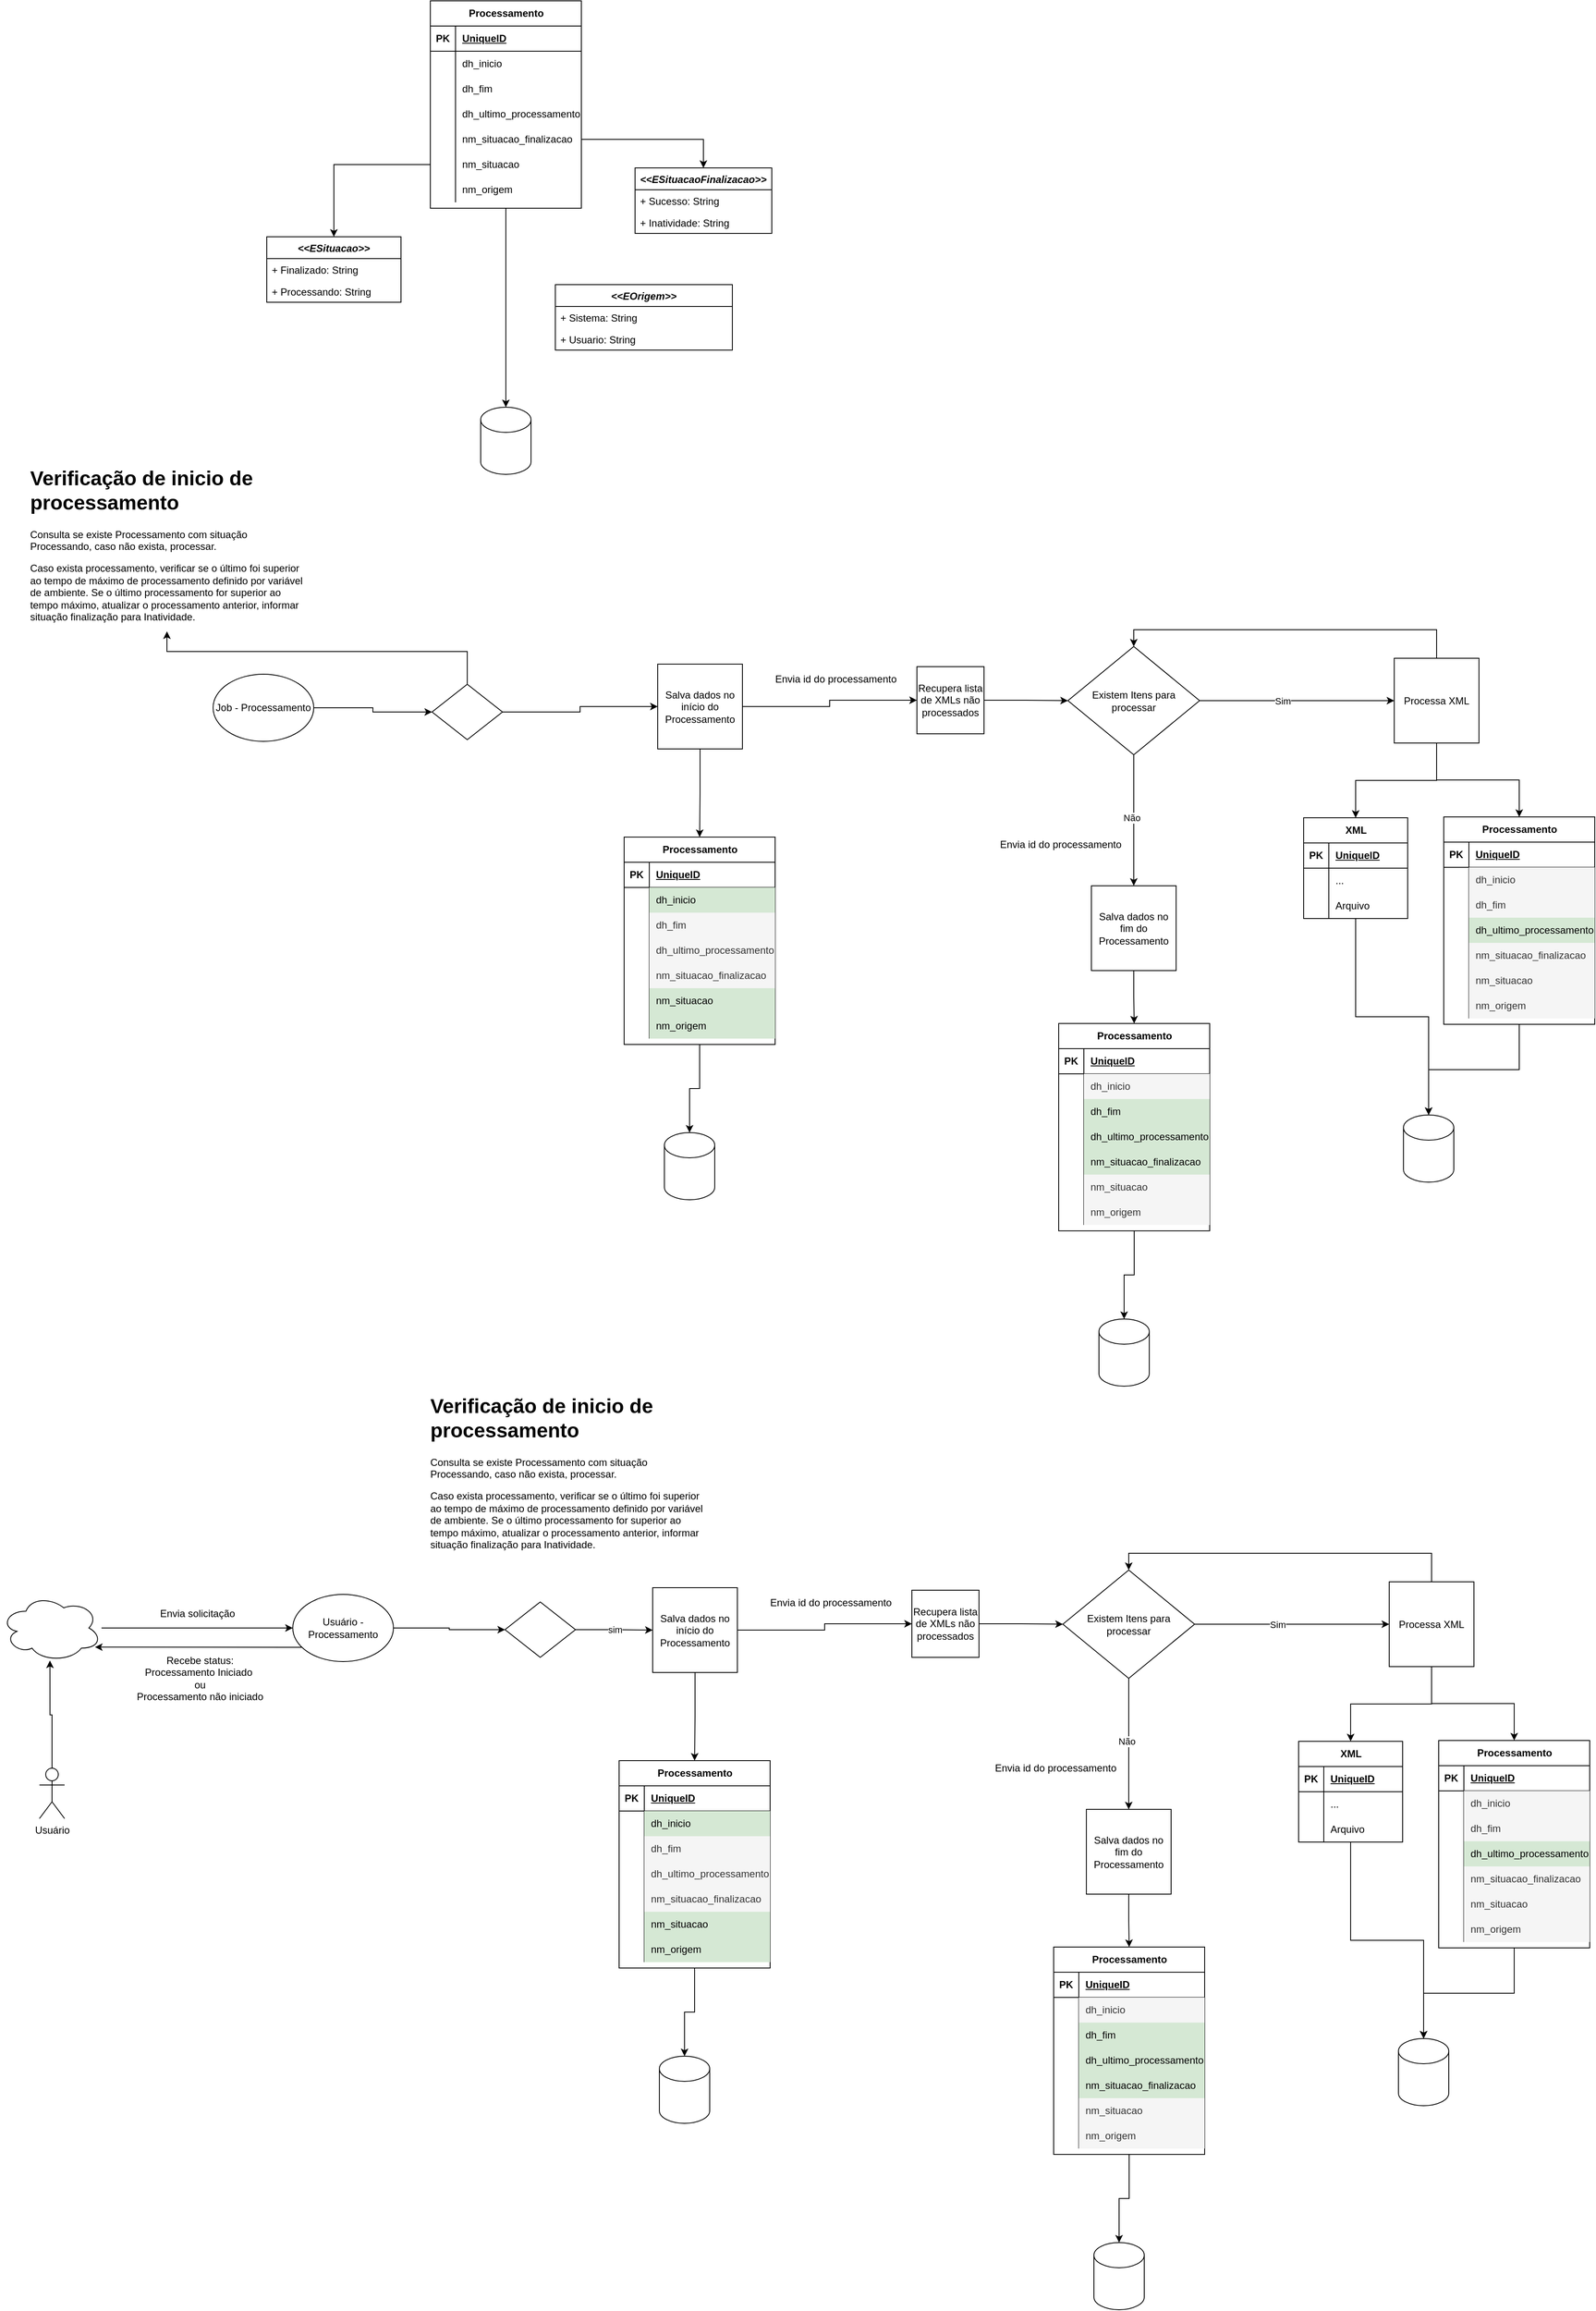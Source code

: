 <mxfile version="24.2.5" type="device">
  <diagram name="Página-1" id="ohU_LxjaOYnhVYGMHSHk">
    <mxGraphModel dx="2431" dy="1738" grid="0" gridSize="10" guides="0" tooltips="1" connect="1" arrows="1" fold="1" page="0" pageScale="1" pageWidth="827" pageHeight="1169" math="0" shadow="0">
      <root>
        <mxCell id="0" />
        <mxCell id="1" parent="0" />
        <mxCell id="XwsZeYItJ67O18RQDNkC-84" style="edgeStyle=orthogonalEdgeStyle;rounded=0;orthogonalLoop=1;jettySize=auto;html=1;" edge="1" parent="1" source="XwsZeYItJ67O18RQDNkC-271" target="XwsZeYItJ67O18RQDNkC-83">
          <mxGeometry relative="1" as="geometry" />
        </mxCell>
        <mxCell id="XwsZeYItJ67O18RQDNkC-2" value="Job - Processamento" style="ellipse;whiteSpace=wrap;html=1;" vertex="1" parent="1">
          <mxGeometry x="-361" y="100" width="120" height="80" as="geometry" />
        </mxCell>
        <mxCell id="XwsZeYItJ67O18RQDNkC-88" style="edgeStyle=orthogonalEdgeStyle;rounded=0;orthogonalLoop=1;jettySize=auto;html=1;" edge="1" parent="1" source="XwsZeYItJ67O18RQDNkC-3" target="XwsZeYItJ67O18RQDNkC-89">
          <mxGeometry relative="1" as="geometry">
            <mxPoint x="717" y="131" as="targetPoint" />
          </mxGeometry>
        </mxCell>
        <mxCell id="XwsZeYItJ67O18RQDNkC-3" value="Recupera lista de XMLs não processados" style="whiteSpace=wrap;html=1;aspect=fixed;" vertex="1" parent="1">
          <mxGeometry x="478" y="91" width="80" height="80" as="geometry" />
        </mxCell>
        <mxCell id="XwsZeYItJ67O18RQDNkC-87" style="edgeStyle=orthogonalEdgeStyle;rounded=0;orthogonalLoop=1;jettySize=auto;html=1;" edge="1" parent="1" source="XwsZeYItJ67O18RQDNkC-6" target="XwsZeYItJ67O18RQDNkC-4">
          <mxGeometry relative="1" as="geometry" />
        </mxCell>
        <mxCell id="XwsZeYItJ67O18RQDNkC-6" value="Processamento" style="shape=table;startSize=30;container=1;collapsible=1;childLayout=tableLayout;fixedRows=1;rowLines=0;fontStyle=1;align=center;resizeLast=1;html=1;" vertex="1" parent="1">
          <mxGeometry x="129" y="294" width="180" height="247" as="geometry" />
        </mxCell>
        <mxCell id="XwsZeYItJ67O18RQDNkC-7" value="" style="shape=tableRow;horizontal=0;startSize=0;swimlaneHead=0;swimlaneBody=0;fillColor=none;collapsible=0;dropTarget=0;points=[[0,0.5],[1,0.5]];portConstraint=eastwest;top=0;left=0;right=0;bottom=1;" vertex="1" parent="XwsZeYItJ67O18RQDNkC-6">
          <mxGeometry y="30" width="180" height="30" as="geometry" />
        </mxCell>
        <mxCell id="XwsZeYItJ67O18RQDNkC-8" value="PK" style="shape=partialRectangle;connectable=0;fillColor=none;top=0;left=0;bottom=0;right=0;fontStyle=1;overflow=hidden;whiteSpace=wrap;html=1;" vertex="1" parent="XwsZeYItJ67O18RQDNkC-7">
          <mxGeometry width="30" height="30" as="geometry">
            <mxRectangle width="30" height="30" as="alternateBounds" />
          </mxGeometry>
        </mxCell>
        <mxCell id="XwsZeYItJ67O18RQDNkC-9" value="UniqueID" style="shape=partialRectangle;connectable=0;fillColor=none;top=0;left=0;bottom=0;right=0;align=left;spacingLeft=6;fontStyle=5;overflow=hidden;whiteSpace=wrap;html=1;" vertex="1" parent="XwsZeYItJ67O18RQDNkC-7">
          <mxGeometry x="30" width="150" height="30" as="geometry">
            <mxRectangle width="150" height="30" as="alternateBounds" />
          </mxGeometry>
        </mxCell>
        <mxCell id="XwsZeYItJ67O18RQDNkC-10" value="" style="shape=tableRow;horizontal=0;startSize=0;swimlaneHead=0;swimlaneBody=0;fillColor=none;collapsible=0;dropTarget=0;points=[[0,0.5],[1,0.5]];portConstraint=eastwest;top=0;left=0;right=0;bottom=0;" vertex="1" parent="XwsZeYItJ67O18RQDNkC-6">
          <mxGeometry y="60" width="180" height="30" as="geometry" />
        </mxCell>
        <mxCell id="XwsZeYItJ67O18RQDNkC-11" value="" style="shape=partialRectangle;connectable=0;fillColor=none;top=0;left=0;bottom=0;right=0;editable=1;overflow=hidden;whiteSpace=wrap;html=1;" vertex="1" parent="XwsZeYItJ67O18RQDNkC-10">
          <mxGeometry width="30" height="30" as="geometry">
            <mxRectangle width="30" height="30" as="alternateBounds" />
          </mxGeometry>
        </mxCell>
        <mxCell id="XwsZeYItJ67O18RQDNkC-12" value="dh_inicio" style="shape=partialRectangle;connectable=0;fillColor=#d5e8d4;top=0;left=0;bottom=0;right=0;align=left;spacingLeft=6;overflow=hidden;whiteSpace=wrap;html=1;strokeColor=#82b366;" vertex="1" parent="XwsZeYItJ67O18RQDNkC-10">
          <mxGeometry x="30" width="150" height="30" as="geometry">
            <mxRectangle width="150" height="30" as="alternateBounds" />
          </mxGeometry>
        </mxCell>
        <mxCell id="XwsZeYItJ67O18RQDNkC-13" value="" style="shape=tableRow;horizontal=0;startSize=0;swimlaneHead=0;swimlaneBody=0;fillColor=none;collapsible=0;dropTarget=0;points=[[0,0.5],[1,0.5]];portConstraint=eastwest;top=0;left=0;right=0;bottom=0;" vertex="1" parent="XwsZeYItJ67O18RQDNkC-6">
          <mxGeometry y="90" width="180" height="30" as="geometry" />
        </mxCell>
        <mxCell id="XwsZeYItJ67O18RQDNkC-14" value="" style="shape=partialRectangle;connectable=0;fillColor=none;top=0;left=0;bottom=0;right=0;editable=1;overflow=hidden;whiteSpace=wrap;html=1;" vertex="1" parent="XwsZeYItJ67O18RQDNkC-13">
          <mxGeometry width="30" height="30" as="geometry">
            <mxRectangle width="30" height="30" as="alternateBounds" />
          </mxGeometry>
        </mxCell>
        <mxCell id="XwsZeYItJ67O18RQDNkC-15" value="dh_fim" style="shape=partialRectangle;connectable=0;fillColor=#f5f5f5;top=0;left=0;bottom=0;right=0;align=left;spacingLeft=6;overflow=hidden;whiteSpace=wrap;html=1;strokeColor=#666666;fontColor=#333333;" vertex="1" parent="XwsZeYItJ67O18RQDNkC-13">
          <mxGeometry x="30" width="150" height="30" as="geometry">
            <mxRectangle width="150" height="30" as="alternateBounds" />
          </mxGeometry>
        </mxCell>
        <mxCell id="XwsZeYItJ67O18RQDNkC-16" value="" style="shape=tableRow;horizontal=0;startSize=0;swimlaneHead=0;swimlaneBody=0;fillColor=none;collapsible=0;dropTarget=0;points=[[0,0.5],[1,0.5]];portConstraint=eastwest;top=0;left=0;right=0;bottom=0;" vertex="1" parent="XwsZeYItJ67O18RQDNkC-6">
          <mxGeometry y="120" width="180" height="30" as="geometry" />
        </mxCell>
        <mxCell id="XwsZeYItJ67O18RQDNkC-17" value="" style="shape=partialRectangle;connectable=0;fillColor=none;top=0;left=0;bottom=0;right=0;editable=1;overflow=hidden;whiteSpace=wrap;html=1;" vertex="1" parent="XwsZeYItJ67O18RQDNkC-16">
          <mxGeometry width="30" height="30" as="geometry">
            <mxRectangle width="30" height="30" as="alternateBounds" />
          </mxGeometry>
        </mxCell>
        <mxCell id="XwsZeYItJ67O18RQDNkC-18" value="dh_ultimo_processamento" style="shape=partialRectangle;connectable=0;fillColor=#f5f5f5;top=0;left=0;bottom=0;right=0;align=left;spacingLeft=6;overflow=hidden;whiteSpace=wrap;html=1;strokeColor=#666666;fontColor=#333333;" vertex="1" parent="XwsZeYItJ67O18RQDNkC-16">
          <mxGeometry x="30" width="150" height="30" as="geometry">
            <mxRectangle width="150" height="30" as="alternateBounds" />
          </mxGeometry>
        </mxCell>
        <mxCell id="XwsZeYItJ67O18RQDNkC-24" value="" style="shape=tableRow;horizontal=0;startSize=0;swimlaneHead=0;swimlaneBody=0;fillColor=none;collapsible=0;dropTarget=0;points=[[0,0.5],[1,0.5]];portConstraint=eastwest;top=0;left=0;right=0;bottom=0;" vertex="1" parent="XwsZeYItJ67O18RQDNkC-6">
          <mxGeometry y="150" width="180" height="30" as="geometry" />
        </mxCell>
        <mxCell id="XwsZeYItJ67O18RQDNkC-25" value="" style="shape=partialRectangle;connectable=0;fillColor=none;top=0;left=0;bottom=0;right=0;editable=1;overflow=hidden;whiteSpace=wrap;html=1;" vertex="1" parent="XwsZeYItJ67O18RQDNkC-24">
          <mxGeometry width="30" height="30" as="geometry">
            <mxRectangle width="30" height="30" as="alternateBounds" />
          </mxGeometry>
        </mxCell>
        <mxCell id="XwsZeYItJ67O18RQDNkC-26" value="nm_situacao_finalizacao" style="shape=partialRectangle;connectable=0;fillColor=#f5f5f5;top=0;left=0;bottom=0;right=0;align=left;spacingLeft=6;overflow=hidden;whiteSpace=wrap;html=1;strokeColor=#666666;fontColor=#333333;" vertex="1" parent="XwsZeYItJ67O18RQDNkC-24">
          <mxGeometry x="30" width="150" height="30" as="geometry">
            <mxRectangle width="150" height="30" as="alternateBounds" />
          </mxGeometry>
        </mxCell>
        <mxCell id="XwsZeYItJ67O18RQDNkC-27" value="" style="shape=tableRow;horizontal=0;startSize=0;swimlaneHead=0;swimlaneBody=0;fillColor=none;collapsible=0;dropTarget=0;points=[[0,0.5],[1,0.5]];portConstraint=eastwest;top=0;left=0;right=0;bottom=0;" vertex="1" parent="XwsZeYItJ67O18RQDNkC-6">
          <mxGeometry y="180" width="180" height="30" as="geometry" />
        </mxCell>
        <mxCell id="XwsZeYItJ67O18RQDNkC-28" value="" style="shape=partialRectangle;connectable=0;fillColor=none;top=0;left=0;bottom=0;right=0;editable=1;overflow=hidden;whiteSpace=wrap;html=1;" vertex="1" parent="XwsZeYItJ67O18RQDNkC-27">
          <mxGeometry width="30" height="30" as="geometry">
            <mxRectangle width="30" height="30" as="alternateBounds" />
          </mxGeometry>
        </mxCell>
        <mxCell id="XwsZeYItJ67O18RQDNkC-29" value="nm_situacao" style="shape=partialRectangle;connectable=0;fillColor=#d5e8d4;top=0;left=0;bottom=0;right=0;align=left;spacingLeft=6;overflow=hidden;whiteSpace=wrap;html=1;strokeColor=#82b366;" vertex="1" parent="XwsZeYItJ67O18RQDNkC-27">
          <mxGeometry x="30" width="150" height="30" as="geometry">
            <mxRectangle width="150" height="30" as="alternateBounds" />
          </mxGeometry>
        </mxCell>
        <mxCell id="XwsZeYItJ67O18RQDNkC-40" value="" style="shape=tableRow;horizontal=0;startSize=0;swimlaneHead=0;swimlaneBody=0;fillColor=none;collapsible=0;dropTarget=0;points=[[0,0.5],[1,0.5]];portConstraint=eastwest;top=0;left=0;right=0;bottom=0;" vertex="1" parent="XwsZeYItJ67O18RQDNkC-6">
          <mxGeometry y="210" width="180" height="30" as="geometry" />
        </mxCell>
        <mxCell id="XwsZeYItJ67O18RQDNkC-41" value="" style="shape=partialRectangle;connectable=0;fillColor=none;top=0;left=0;bottom=0;right=0;editable=1;overflow=hidden;whiteSpace=wrap;html=1;" vertex="1" parent="XwsZeYItJ67O18RQDNkC-40">
          <mxGeometry width="30" height="30" as="geometry">
            <mxRectangle width="30" height="30" as="alternateBounds" />
          </mxGeometry>
        </mxCell>
        <mxCell id="XwsZeYItJ67O18RQDNkC-42" value="nm_origem" style="shape=partialRectangle;connectable=0;fillColor=#d5e8d4;top=0;left=0;bottom=0;right=0;align=left;spacingLeft=6;overflow=hidden;whiteSpace=wrap;html=1;strokeColor=#82b366;" vertex="1" parent="XwsZeYItJ67O18RQDNkC-40">
          <mxGeometry x="30" width="150" height="30" as="geometry">
            <mxRectangle width="150" height="30" as="alternateBounds" />
          </mxGeometry>
        </mxCell>
        <mxCell id="XwsZeYItJ67O18RQDNkC-47" value="Processamento" style="shape=table;startSize=30;container=1;collapsible=1;childLayout=tableLayout;fixedRows=1;rowLines=0;fontStyle=1;align=center;resizeLast=1;html=1;" vertex="1" parent="1">
          <mxGeometry x="-102" y="-702" width="180" height="247" as="geometry" />
        </mxCell>
        <mxCell id="XwsZeYItJ67O18RQDNkC-48" value="" style="shape=tableRow;horizontal=0;startSize=0;swimlaneHead=0;swimlaneBody=0;fillColor=none;collapsible=0;dropTarget=0;points=[[0,0.5],[1,0.5]];portConstraint=eastwest;top=0;left=0;right=0;bottom=1;" vertex="1" parent="XwsZeYItJ67O18RQDNkC-47">
          <mxGeometry y="30" width="180" height="30" as="geometry" />
        </mxCell>
        <mxCell id="XwsZeYItJ67O18RQDNkC-49" value="PK" style="shape=partialRectangle;connectable=0;fillColor=none;top=0;left=0;bottom=0;right=0;fontStyle=1;overflow=hidden;whiteSpace=wrap;html=1;" vertex="1" parent="XwsZeYItJ67O18RQDNkC-48">
          <mxGeometry width="30" height="30" as="geometry">
            <mxRectangle width="30" height="30" as="alternateBounds" />
          </mxGeometry>
        </mxCell>
        <mxCell id="XwsZeYItJ67O18RQDNkC-50" value="UniqueID" style="shape=partialRectangle;connectable=0;fillColor=none;top=0;left=0;bottom=0;right=0;align=left;spacingLeft=6;fontStyle=5;overflow=hidden;whiteSpace=wrap;html=1;" vertex="1" parent="XwsZeYItJ67O18RQDNkC-48">
          <mxGeometry x="30" width="150" height="30" as="geometry">
            <mxRectangle width="150" height="30" as="alternateBounds" />
          </mxGeometry>
        </mxCell>
        <mxCell id="XwsZeYItJ67O18RQDNkC-51" value="" style="shape=tableRow;horizontal=0;startSize=0;swimlaneHead=0;swimlaneBody=0;fillColor=none;collapsible=0;dropTarget=0;points=[[0,0.5],[1,0.5]];portConstraint=eastwest;top=0;left=0;right=0;bottom=0;" vertex="1" parent="XwsZeYItJ67O18RQDNkC-47">
          <mxGeometry y="60" width="180" height="30" as="geometry" />
        </mxCell>
        <mxCell id="XwsZeYItJ67O18RQDNkC-52" value="" style="shape=partialRectangle;connectable=0;fillColor=none;top=0;left=0;bottom=0;right=0;editable=1;overflow=hidden;whiteSpace=wrap;html=1;" vertex="1" parent="XwsZeYItJ67O18RQDNkC-51">
          <mxGeometry width="30" height="30" as="geometry">
            <mxRectangle width="30" height="30" as="alternateBounds" />
          </mxGeometry>
        </mxCell>
        <mxCell id="XwsZeYItJ67O18RQDNkC-53" value="dh_inicio" style="shape=partialRectangle;connectable=0;fillColor=none;top=0;left=0;bottom=0;right=0;align=left;spacingLeft=6;overflow=hidden;whiteSpace=wrap;html=1;" vertex="1" parent="XwsZeYItJ67O18RQDNkC-51">
          <mxGeometry x="30" width="150" height="30" as="geometry">
            <mxRectangle width="150" height="30" as="alternateBounds" />
          </mxGeometry>
        </mxCell>
        <mxCell id="XwsZeYItJ67O18RQDNkC-54" value="" style="shape=tableRow;horizontal=0;startSize=0;swimlaneHead=0;swimlaneBody=0;fillColor=none;collapsible=0;dropTarget=0;points=[[0,0.5],[1,0.5]];portConstraint=eastwest;top=0;left=0;right=0;bottom=0;" vertex="1" parent="XwsZeYItJ67O18RQDNkC-47">
          <mxGeometry y="90" width="180" height="30" as="geometry" />
        </mxCell>
        <mxCell id="XwsZeYItJ67O18RQDNkC-55" value="" style="shape=partialRectangle;connectable=0;fillColor=none;top=0;left=0;bottom=0;right=0;editable=1;overflow=hidden;whiteSpace=wrap;html=1;" vertex="1" parent="XwsZeYItJ67O18RQDNkC-54">
          <mxGeometry width="30" height="30" as="geometry">
            <mxRectangle width="30" height="30" as="alternateBounds" />
          </mxGeometry>
        </mxCell>
        <mxCell id="XwsZeYItJ67O18RQDNkC-56" value="dh_fim" style="shape=partialRectangle;connectable=0;fillColor=none;top=0;left=0;bottom=0;right=0;align=left;spacingLeft=6;overflow=hidden;whiteSpace=wrap;html=1;" vertex="1" parent="XwsZeYItJ67O18RQDNkC-54">
          <mxGeometry x="30" width="150" height="30" as="geometry">
            <mxRectangle width="150" height="30" as="alternateBounds" />
          </mxGeometry>
        </mxCell>
        <mxCell id="XwsZeYItJ67O18RQDNkC-57" value="" style="shape=tableRow;horizontal=0;startSize=0;swimlaneHead=0;swimlaneBody=0;fillColor=none;collapsible=0;dropTarget=0;points=[[0,0.5],[1,0.5]];portConstraint=eastwest;top=0;left=0;right=0;bottom=0;" vertex="1" parent="XwsZeYItJ67O18RQDNkC-47">
          <mxGeometry y="120" width="180" height="30" as="geometry" />
        </mxCell>
        <mxCell id="XwsZeYItJ67O18RQDNkC-58" value="" style="shape=partialRectangle;connectable=0;fillColor=none;top=0;left=0;bottom=0;right=0;editable=1;overflow=hidden;whiteSpace=wrap;html=1;" vertex="1" parent="XwsZeYItJ67O18RQDNkC-57">
          <mxGeometry width="30" height="30" as="geometry">
            <mxRectangle width="30" height="30" as="alternateBounds" />
          </mxGeometry>
        </mxCell>
        <mxCell id="XwsZeYItJ67O18RQDNkC-59" value="dh_ultimo_processamento" style="shape=partialRectangle;connectable=0;fillColor=none;top=0;left=0;bottom=0;right=0;align=left;spacingLeft=6;overflow=hidden;whiteSpace=wrap;html=1;" vertex="1" parent="XwsZeYItJ67O18RQDNkC-57">
          <mxGeometry x="30" width="150" height="30" as="geometry">
            <mxRectangle width="150" height="30" as="alternateBounds" />
          </mxGeometry>
        </mxCell>
        <mxCell id="XwsZeYItJ67O18RQDNkC-60" value="" style="shape=tableRow;horizontal=0;startSize=0;swimlaneHead=0;swimlaneBody=0;fillColor=none;collapsible=0;dropTarget=0;points=[[0,0.5],[1,0.5]];portConstraint=eastwest;top=0;left=0;right=0;bottom=0;" vertex="1" parent="XwsZeYItJ67O18RQDNkC-47">
          <mxGeometry y="150" width="180" height="30" as="geometry" />
        </mxCell>
        <mxCell id="XwsZeYItJ67O18RQDNkC-61" value="" style="shape=partialRectangle;connectable=0;fillColor=none;top=0;left=0;bottom=0;right=0;editable=1;overflow=hidden;whiteSpace=wrap;html=1;" vertex="1" parent="XwsZeYItJ67O18RQDNkC-60">
          <mxGeometry width="30" height="30" as="geometry">
            <mxRectangle width="30" height="30" as="alternateBounds" />
          </mxGeometry>
        </mxCell>
        <mxCell id="XwsZeYItJ67O18RQDNkC-62" value="nm_situacao_finalizacao" style="shape=partialRectangle;connectable=0;fillColor=none;top=0;left=0;bottom=0;right=0;align=left;spacingLeft=6;overflow=hidden;whiteSpace=wrap;html=1;" vertex="1" parent="XwsZeYItJ67O18RQDNkC-60">
          <mxGeometry x="30" width="150" height="30" as="geometry">
            <mxRectangle width="150" height="30" as="alternateBounds" />
          </mxGeometry>
        </mxCell>
        <mxCell id="XwsZeYItJ67O18RQDNkC-63" value="" style="shape=tableRow;horizontal=0;startSize=0;swimlaneHead=0;swimlaneBody=0;fillColor=none;collapsible=0;dropTarget=0;points=[[0,0.5],[1,0.5]];portConstraint=eastwest;top=0;left=0;right=0;bottom=0;" vertex="1" parent="XwsZeYItJ67O18RQDNkC-47">
          <mxGeometry y="180" width="180" height="30" as="geometry" />
        </mxCell>
        <mxCell id="XwsZeYItJ67O18RQDNkC-64" value="" style="shape=partialRectangle;connectable=0;fillColor=none;top=0;left=0;bottom=0;right=0;editable=1;overflow=hidden;whiteSpace=wrap;html=1;" vertex="1" parent="XwsZeYItJ67O18RQDNkC-63">
          <mxGeometry width="30" height="30" as="geometry">
            <mxRectangle width="30" height="30" as="alternateBounds" />
          </mxGeometry>
        </mxCell>
        <mxCell id="XwsZeYItJ67O18RQDNkC-65" value="nm_situacao" style="shape=partialRectangle;connectable=0;fillColor=none;top=0;left=0;bottom=0;right=0;align=left;spacingLeft=6;overflow=hidden;whiteSpace=wrap;html=1;" vertex="1" parent="XwsZeYItJ67O18RQDNkC-63">
          <mxGeometry x="30" width="150" height="30" as="geometry">
            <mxRectangle width="150" height="30" as="alternateBounds" />
          </mxGeometry>
        </mxCell>
        <mxCell id="XwsZeYItJ67O18RQDNkC-66" value="" style="shape=tableRow;horizontal=0;startSize=0;swimlaneHead=0;swimlaneBody=0;fillColor=none;collapsible=0;dropTarget=0;points=[[0,0.5],[1,0.5]];portConstraint=eastwest;top=0;left=0;right=0;bottom=0;" vertex="1" parent="XwsZeYItJ67O18RQDNkC-47">
          <mxGeometry y="210" width="180" height="30" as="geometry" />
        </mxCell>
        <mxCell id="XwsZeYItJ67O18RQDNkC-67" value="" style="shape=partialRectangle;connectable=0;fillColor=none;top=0;left=0;bottom=0;right=0;editable=1;overflow=hidden;whiteSpace=wrap;html=1;" vertex="1" parent="XwsZeYItJ67O18RQDNkC-66">
          <mxGeometry width="30" height="30" as="geometry">
            <mxRectangle width="30" height="30" as="alternateBounds" />
          </mxGeometry>
        </mxCell>
        <mxCell id="XwsZeYItJ67O18RQDNkC-68" value="nm_origem" style="shape=partialRectangle;connectable=0;fillColor=none;top=0;left=0;bottom=0;right=0;align=left;spacingLeft=6;overflow=hidden;whiteSpace=wrap;html=1;" vertex="1" parent="XwsZeYItJ67O18RQDNkC-66">
          <mxGeometry x="30" width="150" height="30" as="geometry">
            <mxRectangle width="150" height="30" as="alternateBounds" />
          </mxGeometry>
        </mxCell>
        <mxCell id="XwsZeYItJ67O18RQDNkC-69" value="&lt;i&gt;&amp;lt;&amp;lt;ESituacao&amp;gt;&amp;gt;&lt;/i&gt;" style="swimlane;fontStyle=1;align=center;verticalAlign=top;childLayout=stackLayout;horizontal=1;startSize=26;horizontalStack=0;resizeParent=1;resizeParentMax=0;resizeLast=0;collapsible=1;marginBottom=0;whiteSpace=wrap;html=1;" vertex="1" parent="1">
          <mxGeometry x="-297" y="-421" width="160" height="78" as="geometry" />
        </mxCell>
        <mxCell id="XwsZeYItJ67O18RQDNkC-70" value="+ Finalizado: String" style="text;strokeColor=none;fillColor=none;align=left;verticalAlign=top;spacingLeft=4;spacingRight=4;overflow=hidden;rotatable=0;points=[[0,0.5],[1,0.5]];portConstraint=eastwest;whiteSpace=wrap;html=1;" vertex="1" parent="XwsZeYItJ67O18RQDNkC-69">
          <mxGeometry y="26" width="160" height="26" as="geometry" />
        </mxCell>
        <mxCell id="XwsZeYItJ67O18RQDNkC-71" value="+ Processando: String" style="text;strokeColor=none;fillColor=none;align=left;verticalAlign=top;spacingLeft=4;spacingRight=4;overflow=hidden;rotatable=0;points=[[0,0.5],[1,0.5]];portConstraint=eastwest;whiteSpace=wrap;html=1;" vertex="1" parent="XwsZeYItJ67O18RQDNkC-69">
          <mxGeometry y="52" width="160" height="26" as="geometry" />
        </mxCell>
        <mxCell id="XwsZeYItJ67O18RQDNkC-72" value="&lt;i&gt;&amp;lt;&amp;lt;ESituacaoFinalizacao&amp;gt;&amp;gt;&lt;/i&gt;" style="swimlane;fontStyle=1;align=center;verticalAlign=top;childLayout=stackLayout;horizontal=1;startSize=26;horizontalStack=0;resizeParent=1;resizeParentMax=0;resizeLast=0;collapsible=1;marginBottom=0;whiteSpace=wrap;html=1;" vertex="1" parent="1">
          <mxGeometry x="142" y="-503" width="163" height="78" as="geometry" />
        </mxCell>
        <mxCell id="XwsZeYItJ67O18RQDNkC-73" value="+ Sucesso: String" style="text;strokeColor=none;fillColor=none;align=left;verticalAlign=top;spacingLeft=4;spacingRight=4;overflow=hidden;rotatable=0;points=[[0,0.5],[1,0.5]];portConstraint=eastwest;whiteSpace=wrap;html=1;" vertex="1" parent="XwsZeYItJ67O18RQDNkC-72">
          <mxGeometry y="26" width="163" height="26" as="geometry" />
        </mxCell>
        <mxCell id="XwsZeYItJ67O18RQDNkC-74" value="+ Inatividade: String" style="text;strokeColor=none;fillColor=none;align=left;verticalAlign=top;spacingLeft=4;spacingRight=4;overflow=hidden;rotatable=0;points=[[0,0.5],[1,0.5]];portConstraint=eastwest;whiteSpace=wrap;html=1;" vertex="1" parent="XwsZeYItJ67O18RQDNkC-72">
          <mxGeometry y="52" width="163" height="26" as="geometry" />
        </mxCell>
        <mxCell id="XwsZeYItJ67O18RQDNkC-75" value="&lt;i&gt;&amp;lt;&amp;lt;EOrigem&amp;gt;&amp;gt;&lt;/i&gt;" style="swimlane;fontStyle=1;align=center;verticalAlign=top;childLayout=stackLayout;horizontal=1;startSize=26;horizontalStack=0;resizeParent=1;resizeParentMax=0;resizeLast=0;collapsible=1;marginBottom=0;whiteSpace=wrap;html=1;" vertex="1" parent="1">
          <mxGeometry x="47" y="-364" width="211" height="78" as="geometry" />
        </mxCell>
        <mxCell id="XwsZeYItJ67O18RQDNkC-76" value="+ Sistema: String" style="text;strokeColor=none;fillColor=none;align=left;verticalAlign=top;spacingLeft=4;spacingRight=4;overflow=hidden;rotatable=0;points=[[0,0.5],[1,0.5]];portConstraint=eastwest;whiteSpace=wrap;html=1;" vertex="1" parent="XwsZeYItJ67O18RQDNkC-75">
          <mxGeometry y="26" width="211" height="26" as="geometry" />
        </mxCell>
        <mxCell id="XwsZeYItJ67O18RQDNkC-77" value="+ Usuario: String" style="text;strokeColor=none;fillColor=none;align=left;verticalAlign=top;spacingLeft=4;spacingRight=4;overflow=hidden;rotatable=0;points=[[0,0.5],[1,0.5]];portConstraint=eastwest;whiteSpace=wrap;html=1;" vertex="1" parent="XwsZeYItJ67O18RQDNkC-75">
          <mxGeometry y="52" width="211" height="26" as="geometry" />
        </mxCell>
        <mxCell id="XwsZeYItJ67O18RQDNkC-78" style="edgeStyle=orthogonalEdgeStyle;rounded=0;orthogonalLoop=1;jettySize=auto;html=1;entryX=0.5;entryY=0;entryDx=0;entryDy=0;entryPerimeter=0;" edge="1" source="XwsZeYItJ67O18RQDNkC-47" target="XwsZeYItJ67O18RQDNkC-79" parent="1">
          <mxGeometry relative="1" as="geometry" />
        </mxCell>
        <mxCell id="XwsZeYItJ67O18RQDNkC-79" value="" style="shape=cylinder3;whiteSpace=wrap;html=1;boundedLbl=1;backgroundOutline=1;size=15;" vertex="1" parent="1">
          <mxGeometry x="-42" y="-218" width="60" height="80" as="geometry" />
        </mxCell>
        <mxCell id="XwsZeYItJ67O18RQDNkC-80" style="edgeStyle=orthogonalEdgeStyle;rounded=0;orthogonalLoop=1;jettySize=auto;html=1;" edge="1" source="XwsZeYItJ67O18RQDNkC-63" target="XwsZeYItJ67O18RQDNkC-69" parent="1">
          <mxGeometry relative="1" as="geometry" />
        </mxCell>
        <mxCell id="XwsZeYItJ67O18RQDNkC-81" style="edgeStyle=orthogonalEdgeStyle;rounded=0;orthogonalLoop=1;jettySize=auto;html=1;" edge="1" source="XwsZeYItJ67O18RQDNkC-60" target="XwsZeYItJ67O18RQDNkC-72" parent="1">
          <mxGeometry relative="1" as="geometry" />
        </mxCell>
        <mxCell id="XwsZeYItJ67O18RQDNkC-85" style="edgeStyle=orthogonalEdgeStyle;rounded=0;orthogonalLoop=1;jettySize=auto;html=1;" edge="1" parent="1" source="XwsZeYItJ67O18RQDNkC-83" target="XwsZeYItJ67O18RQDNkC-6">
          <mxGeometry relative="1" as="geometry" />
        </mxCell>
        <mxCell id="XwsZeYItJ67O18RQDNkC-117" style="edgeStyle=orthogonalEdgeStyle;rounded=0;orthogonalLoop=1;jettySize=auto;html=1;" edge="1" parent="1" source="XwsZeYItJ67O18RQDNkC-83" target="XwsZeYItJ67O18RQDNkC-3">
          <mxGeometry relative="1" as="geometry" />
        </mxCell>
        <mxCell id="XwsZeYItJ67O18RQDNkC-83" value="Salva dados no início do Processamento" style="whiteSpace=wrap;html=1;aspect=fixed;" vertex="1" parent="1">
          <mxGeometry x="169" y="88" width="101" height="101" as="geometry" />
        </mxCell>
        <mxCell id="XwsZeYItJ67O18RQDNkC-4" value="" style="shape=cylinder3;whiteSpace=wrap;html=1;boundedLbl=1;backgroundOutline=1;size=15;" vertex="1" parent="1">
          <mxGeometry x="177" y="646" width="60" height="80" as="geometry" />
        </mxCell>
        <mxCell id="XwsZeYItJ67O18RQDNkC-90" style="edgeStyle=orthogonalEdgeStyle;rounded=0;orthogonalLoop=1;jettySize=auto;html=1;" edge="1" parent="1" source="XwsZeYItJ67O18RQDNkC-89" target="XwsZeYItJ67O18RQDNkC-91">
          <mxGeometry relative="1" as="geometry">
            <mxPoint x="730.5" y="339" as="targetPoint" />
          </mxGeometry>
        </mxCell>
        <mxCell id="XwsZeYItJ67O18RQDNkC-122" value="Não" style="edgeLabel;html=1;align=center;verticalAlign=middle;resizable=0;points=[];" vertex="1" connectable="0" parent="XwsZeYItJ67O18RQDNkC-90">
          <mxGeometry x="-0.038" y="-3" relative="1" as="geometry">
            <mxPoint as="offset" />
          </mxGeometry>
        </mxCell>
        <mxCell id="XwsZeYItJ67O18RQDNkC-123" style="edgeStyle=orthogonalEdgeStyle;rounded=0;orthogonalLoop=1;jettySize=auto;html=1;" edge="1" parent="1" source="XwsZeYItJ67O18RQDNkC-89" target="XwsZeYItJ67O18RQDNkC-125">
          <mxGeometry relative="1" as="geometry">
            <mxPoint x="1046" y="131.5" as="targetPoint" />
          </mxGeometry>
        </mxCell>
        <mxCell id="XwsZeYItJ67O18RQDNkC-124" value="Sim" style="edgeLabel;html=1;align=center;verticalAlign=middle;resizable=0;points=[];" vertex="1" connectable="0" parent="XwsZeYItJ67O18RQDNkC-123">
          <mxGeometry x="-0.153" y="-3" relative="1" as="geometry">
            <mxPoint y="-3" as="offset" />
          </mxGeometry>
        </mxCell>
        <mxCell id="XwsZeYItJ67O18RQDNkC-89" value="Existem Itens para processar" style="rhombus;whiteSpace=wrap;html=1;" vertex="1" parent="1">
          <mxGeometry x="658" y="67" width="157" height="129" as="geometry" />
        </mxCell>
        <mxCell id="XwsZeYItJ67O18RQDNkC-116" style="edgeStyle=orthogonalEdgeStyle;rounded=0;orthogonalLoop=1;jettySize=auto;html=1;entryX=0.5;entryY=0;entryDx=0;entryDy=0;" edge="1" parent="1" source="XwsZeYItJ67O18RQDNkC-91" target="XwsZeYItJ67O18RQDNkC-93">
          <mxGeometry relative="1" as="geometry" />
        </mxCell>
        <mxCell id="XwsZeYItJ67O18RQDNkC-91" value="Salva dados no fim do Processamento" style="whiteSpace=wrap;html=1;aspect=fixed;" vertex="1" parent="1">
          <mxGeometry x="686" y="352" width="101" height="101" as="geometry" />
        </mxCell>
        <mxCell id="XwsZeYItJ67O18RQDNkC-92" style="edgeStyle=orthogonalEdgeStyle;rounded=0;orthogonalLoop=1;jettySize=auto;html=1;" edge="1" source="XwsZeYItJ67O18RQDNkC-93" target="XwsZeYItJ67O18RQDNkC-115" parent="1">
          <mxGeometry relative="1" as="geometry" />
        </mxCell>
        <mxCell id="XwsZeYItJ67O18RQDNkC-93" value="Processamento" style="shape=table;startSize=30;container=1;collapsible=1;childLayout=tableLayout;fixedRows=1;rowLines=0;fontStyle=1;align=center;resizeLast=1;html=1;" vertex="1" parent="1">
          <mxGeometry x="647" y="516" width="180" height="247" as="geometry" />
        </mxCell>
        <mxCell id="XwsZeYItJ67O18RQDNkC-94" value="" style="shape=tableRow;horizontal=0;startSize=0;swimlaneHead=0;swimlaneBody=0;fillColor=none;collapsible=0;dropTarget=0;points=[[0,0.5],[1,0.5]];portConstraint=eastwest;top=0;left=0;right=0;bottom=1;" vertex="1" parent="XwsZeYItJ67O18RQDNkC-93">
          <mxGeometry y="30" width="180" height="30" as="geometry" />
        </mxCell>
        <mxCell id="XwsZeYItJ67O18RQDNkC-95" value="PK" style="shape=partialRectangle;connectable=0;fillColor=none;top=0;left=0;bottom=0;right=0;fontStyle=1;overflow=hidden;whiteSpace=wrap;html=1;" vertex="1" parent="XwsZeYItJ67O18RQDNkC-94">
          <mxGeometry width="30" height="30" as="geometry">
            <mxRectangle width="30" height="30" as="alternateBounds" />
          </mxGeometry>
        </mxCell>
        <mxCell id="XwsZeYItJ67O18RQDNkC-96" value="UniqueID" style="shape=partialRectangle;connectable=0;fillColor=none;top=0;left=0;bottom=0;right=0;align=left;spacingLeft=6;fontStyle=5;overflow=hidden;whiteSpace=wrap;html=1;" vertex="1" parent="XwsZeYItJ67O18RQDNkC-94">
          <mxGeometry x="30" width="150" height="30" as="geometry">
            <mxRectangle width="150" height="30" as="alternateBounds" />
          </mxGeometry>
        </mxCell>
        <mxCell id="XwsZeYItJ67O18RQDNkC-97" value="" style="shape=tableRow;horizontal=0;startSize=0;swimlaneHead=0;swimlaneBody=0;fillColor=none;collapsible=0;dropTarget=0;points=[[0,0.5],[1,0.5]];portConstraint=eastwest;top=0;left=0;right=0;bottom=0;" vertex="1" parent="XwsZeYItJ67O18RQDNkC-93">
          <mxGeometry y="60" width="180" height="30" as="geometry" />
        </mxCell>
        <mxCell id="XwsZeYItJ67O18RQDNkC-98" value="" style="shape=partialRectangle;connectable=0;fillColor=none;top=0;left=0;bottom=0;right=0;editable=1;overflow=hidden;whiteSpace=wrap;html=1;" vertex="1" parent="XwsZeYItJ67O18RQDNkC-97">
          <mxGeometry width="30" height="30" as="geometry">
            <mxRectangle width="30" height="30" as="alternateBounds" />
          </mxGeometry>
        </mxCell>
        <mxCell id="XwsZeYItJ67O18RQDNkC-99" value="dh_inicio" style="shape=partialRectangle;connectable=0;fillColor=#f5f5f5;top=0;left=0;bottom=0;right=0;align=left;spacingLeft=6;overflow=hidden;whiteSpace=wrap;html=1;strokeColor=#666666;fontColor=#333333;" vertex="1" parent="XwsZeYItJ67O18RQDNkC-97">
          <mxGeometry x="30" width="150" height="30" as="geometry">
            <mxRectangle width="150" height="30" as="alternateBounds" />
          </mxGeometry>
        </mxCell>
        <mxCell id="XwsZeYItJ67O18RQDNkC-100" value="" style="shape=tableRow;horizontal=0;startSize=0;swimlaneHead=0;swimlaneBody=0;fillColor=none;collapsible=0;dropTarget=0;points=[[0,0.5],[1,0.5]];portConstraint=eastwest;top=0;left=0;right=0;bottom=0;" vertex="1" parent="XwsZeYItJ67O18RQDNkC-93">
          <mxGeometry y="90" width="180" height="30" as="geometry" />
        </mxCell>
        <mxCell id="XwsZeYItJ67O18RQDNkC-101" value="" style="shape=partialRectangle;connectable=0;fillColor=none;top=0;left=0;bottom=0;right=0;editable=1;overflow=hidden;whiteSpace=wrap;html=1;" vertex="1" parent="XwsZeYItJ67O18RQDNkC-100">
          <mxGeometry width="30" height="30" as="geometry">
            <mxRectangle width="30" height="30" as="alternateBounds" />
          </mxGeometry>
        </mxCell>
        <mxCell id="XwsZeYItJ67O18RQDNkC-102" value="dh_fim" style="shape=partialRectangle;connectable=0;fillColor=#d5e8d4;top=0;left=0;bottom=0;right=0;align=left;spacingLeft=6;overflow=hidden;whiteSpace=wrap;html=1;strokeColor=#82b366;" vertex="1" parent="XwsZeYItJ67O18RQDNkC-100">
          <mxGeometry x="30" width="150" height="30" as="geometry">
            <mxRectangle width="150" height="30" as="alternateBounds" />
          </mxGeometry>
        </mxCell>
        <mxCell id="XwsZeYItJ67O18RQDNkC-103" value="" style="shape=tableRow;horizontal=0;startSize=0;swimlaneHead=0;swimlaneBody=0;fillColor=none;collapsible=0;dropTarget=0;points=[[0,0.5],[1,0.5]];portConstraint=eastwest;top=0;left=0;right=0;bottom=0;" vertex="1" parent="XwsZeYItJ67O18RQDNkC-93">
          <mxGeometry y="120" width="180" height="30" as="geometry" />
        </mxCell>
        <mxCell id="XwsZeYItJ67O18RQDNkC-104" value="" style="shape=partialRectangle;connectable=0;fillColor=none;top=0;left=0;bottom=0;right=0;editable=1;overflow=hidden;whiteSpace=wrap;html=1;" vertex="1" parent="XwsZeYItJ67O18RQDNkC-103">
          <mxGeometry width="30" height="30" as="geometry">
            <mxRectangle width="30" height="30" as="alternateBounds" />
          </mxGeometry>
        </mxCell>
        <mxCell id="XwsZeYItJ67O18RQDNkC-105" value="dh_ultimo_processamento" style="shape=partialRectangle;connectable=0;fillColor=#d5e8d4;top=0;left=0;bottom=0;right=0;align=left;spacingLeft=6;overflow=hidden;whiteSpace=wrap;html=1;strokeColor=#82b366;" vertex="1" parent="XwsZeYItJ67O18RQDNkC-103">
          <mxGeometry x="30" width="150" height="30" as="geometry">
            <mxRectangle width="150" height="30" as="alternateBounds" />
          </mxGeometry>
        </mxCell>
        <mxCell id="XwsZeYItJ67O18RQDNkC-106" value="" style="shape=tableRow;horizontal=0;startSize=0;swimlaneHead=0;swimlaneBody=0;fillColor=none;collapsible=0;dropTarget=0;points=[[0,0.5],[1,0.5]];portConstraint=eastwest;top=0;left=0;right=0;bottom=0;" vertex="1" parent="XwsZeYItJ67O18RQDNkC-93">
          <mxGeometry y="150" width="180" height="30" as="geometry" />
        </mxCell>
        <mxCell id="XwsZeYItJ67O18RQDNkC-107" value="" style="shape=partialRectangle;connectable=0;fillColor=none;top=0;left=0;bottom=0;right=0;editable=1;overflow=hidden;whiteSpace=wrap;html=1;" vertex="1" parent="XwsZeYItJ67O18RQDNkC-106">
          <mxGeometry width="30" height="30" as="geometry">
            <mxRectangle width="30" height="30" as="alternateBounds" />
          </mxGeometry>
        </mxCell>
        <mxCell id="XwsZeYItJ67O18RQDNkC-108" value="nm_situacao_finalizacao" style="shape=partialRectangle;connectable=0;fillColor=#d5e8d4;top=0;left=0;bottom=0;right=0;align=left;spacingLeft=6;overflow=hidden;whiteSpace=wrap;html=1;strokeColor=#82b366;" vertex="1" parent="XwsZeYItJ67O18RQDNkC-106">
          <mxGeometry x="30" width="150" height="30" as="geometry">
            <mxRectangle width="150" height="30" as="alternateBounds" />
          </mxGeometry>
        </mxCell>
        <mxCell id="XwsZeYItJ67O18RQDNkC-109" value="" style="shape=tableRow;horizontal=0;startSize=0;swimlaneHead=0;swimlaneBody=0;fillColor=none;collapsible=0;dropTarget=0;points=[[0,0.5],[1,0.5]];portConstraint=eastwest;top=0;left=0;right=0;bottom=0;" vertex="1" parent="XwsZeYItJ67O18RQDNkC-93">
          <mxGeometry y="180" width="180" height="30" as="geometry" />
        </mxCell>
        <mxCell id="XwsZeYItJ67O18RQDNkC-110" value="" style="shape=partialRectangle;connectable=0;fillColor=none;top=0;left=0;bottom=0;right=0;editable=1;overflow=hidden;whiteSpace=wrap;html=1;" vertex="1" parent="XwsZeYItJ67O18RQDNkC-109">
          <mxGeometry width="30" height="30" as="geometry">
            <mxRectangle width="30" height="30" as="alternateBounds" />
          </mxGeometry>
        </mxCell>
        <mxCell id="XwsZeYItJ67O18RQDNkC-111" value="nm_situacao" style="shape=partialRectangle;connectable=0;fillColor=#f5f5f5;top=0;left=0;bottom=0;right=0;align=left;spacingLeft=6;overflow=hidden;whiteSpace=wrap;html=1;strokeColor=#666666;fontColor=#333333;" vertex="1" parent="XwsZeYItJ67O18RQDNkC-109">
          <mxGeometry x="30" width="150" height="30" as="geometry">
            <mxRectangle width="150" height="30" as="alternateBounds" />
          </mxGeometry>
        </mxCell>
        <mxCell id="XwsZeYItJ67O18RQDNkC-112" value="" style="shape=tableRow;horizontal=0;startSize=0;swimlaneHead=0;swimlaneBody=0;fillColor=none;collapsible=0;dropTarget=0;points=[[0,0.5],[1,0.5]];portConstraint=eastwest;top=0;left=0;right=0;bottom=0;" vertex="1" parent="XwsZeYItJ67O18RQDNkC-93">
          <mxGeometry y="210" width="180" height="30" as="geometry" />
        </mxCell>
        <mxCell id="XwsZeYItJ67O18RQDNkC-113" value="" style="shape=partialRectangle;connectable=0;fillColor=none;top=0;left=0;bottom=0;right=0;editable=1;overflow=hidden;whiteSpace=wrap;html=1;" vertex="1" parent="XwsZeYItJ67O18RQDNkC-112">
          <mxGeometry width="30" height="30" as="geometry">
            <mxRectangle width="30" height="30" as="alternateBounds" />
          </mxGeometry>
        </mxCell>
        <mxCell id="XwsZeYItJ67O18RQDNkC-114" value="nm_origem" style="shape=partialRectangle;connectable=0;fillColor=#f5f5f5;top=0;left=0;bottom=0;right=0;align=left;spacingLeft=6;overflow=hidden;whiteSpace=wrap;html=1;strokeColor=#666666;fontColor=#333333;" vertex="1" parent="XwsZeYItJ67O18RQDNkC-112">
          <mxGeometry x="30" width="150" height="30" as="geometry">
            <mxRectangle width="150" height="30" as="alternateBounds" />
          </mxGeometry>
        </mxCell>
        <mxCell id="XwsZeYItJ67O18RQDNkC-115" value="" style="shape=cylinder3;whiteSpace=wrap;html=1;boundedLbl=1;backgroundOutline=1;size=15;" vertex="1" parent="1">
          <mxGeometry x="695" y="868" width="60" height="80" as="geometry" />
        </mxCell>
        <mxCell id="XwsZeYItJ67O18RQDNkC-119" value="Envia id do processamento" style="text;html=1;align=center;verticalAlign=middle;resizable=0;points=[];autosize=1;strokeColor=none;fillColor=none;" vertex="1" parent="1">
          <mxGeometry x="299" y="93" width="163" height="26" as="geometry" />
        </mxCell>
        <mxCell id="XwsZeYItJ67O18RQDNkC-121" value="Envia id do processamento" style="text;html=1;align=center;verticalAlign=middle;resizable=0;points=[];autosize=1;strokeColor=none;fillColor=none;" vertex="1" parent="1">
          <mxGeometry x="567" y="290" width="163" height="26" as="geometry" />
        </mxCell>
        <mxCell id="XwsZeYItJ67O18RQDNkC-139" style="edgeStyle=orthogonalEdgeStyle;rounded=0;orthogonalLoop=1;jettySize=auto;html=1;" edge="1" parent="1" source="XwsZeYItJ67O18RQDNkC-125" target="XwsZeYItJ67O18RQDNkC-126">
          <mxGeometry relative="1" as="geometry" />
        </mxCell>
        <mxCell id="XwsZeYItJ67O18RQDNkC-162" style="edgeStyle=orthogonalEdgeStyle;rounded=0;orthogonalLoop=1;jettySize=auto;html=1;" edge="1" parent="1" source="XwsZeYItJ67O18RQDNkC-125" target="XwsZeYItJ67O18RQDNkC-140">
          <mxGeometry relative="1" as="geometry" />
        </mxCell>
        <mxCell id="XwsZeYItJ67O18RQDNkC-166" style="edgeStyle=orthogonalEdgeStyle;rounded=0;orthogonalLoop=1;jettySize=auto;html=1;entryX=0.5;entryY=0;entryDx=0;entryDy=0;" edge="1" parent="1" source="XwsZeYItJ67O18RQDNkC-125" target="XwsZeYItJ67O18RQDNkC-89">
          <mxGeometry relative="1" as="geometry">
            <Array as="points">
              <mxPoint x="1098" y="47" />
              <mxPoint x="736" y="47" />
            </Array>
          </mxGeometry>
        </mxCell>
        <mxCell id="XwsZeYItJ67O18RQDNkC-125" value="Processa XML" style="whiteSpace=wrap;html=1;aspect=fixed;" vertex="1" parent="1">
          <mxGeometry x="1047" y="81" width="101" height="101" as="geometry" />
        </mxCell>
        <mxCell id="XwsZeYItJ67O18RQDNkC-164" style="edgeStyle=orthogonalEdgeStyle;rounded=0;orthogonalLoop=1;jettySize=auto;html=1;" edge="1" parent="1" source="XwsZeYItJ67O18RQDNkC-126" target="XwsZeYItJ67O18RQDNkC-163">
          <mxGeometry relative="1" as="geometry" />
        </mxCell>
        <mxCell id="XwsZeYItJ67O18RQDNkC-126" value="XML" style="shape=table;startSize=30;container=1;collapsible=1;childLayout=tableLayout;fixedRows=1;rowLines=0;fontStyle=1;align=center;resizeLast=1;html=1;" vertex="1" parent="1">
          <mxGeometry x="939" y="271" width="124" height="120" as="geometry" />
        </mxCell>
        <mxCell id="XwsZeYItJ67O18RQDNkC-127" value="" style="shape=tableRow;horizontal=0;startSize=0;swimlaneHead=0;swimlaneBody=0;fillColor=none;collapsible=0;dropTarget=0;points=[[0,0.5],[1,0.5]];portConstraint=eastwest;top=0;left=0;right=0;bottom=1;" vertex="1" parent="XwsZeYItJ67O18RQDNkC-126">
          <mxGeometry y="30" width="124" height="30" as="geometry" />
        </mxCell>
        <mxCell id="XwsZeYItJ67O18RQDNkC-128" value="PK" style="shape=partialRectangle;connectable=0;fillColor=none;top=0;left=0;bottom=0;right=0;fontStyle=1;overflow=hidden;whiteSpace=wrap;html=1;" vertex="1" parent="XwsZeYItJ67O18RQDNkC-127">
          <mxGeometry width="30" height="30" as="geometry">
            <mxRectangle width="30" height="30" as="alternateBounds" />
          </mxGeometry>
        </mxCell>
        <mxCell id="XwsZeYItJ67O18RQDNkC-129" value="UniqueID" style="shape=partialRectangle;connectable=0;fillColor=none;top=0;left=0;bottom=0;right=0;align=left;spacingLeft=6;fontStyle=5;overflow=hidden;whiteSpace=wrap;html=1;" vertex="1" parent="XwsZeYItJ67O18RQDNkC-127">
          <mxGeometry x="30" width="94" height="30" as="geometry">
            <mxRectangle width="94" height="30" as="alternateBounds" />
          </mxGeometry>
        </mxCell>
        <mxCell id="XwsZeYItJ67O18RQDNkC-133" value="" style="shape=tableRow;horizontal=0;startSize=0;swimlaneHead=0;swimlaneBody=0;fillColor=none;collapsible=0;dropTarget=0;points=[[0,0.5],[1,0.5]];portConstraint=eastwest;top=0;left=0;right=0;bottom=0;" vertex="1" parent="XwsZeYItJ67O18RQDNkC-126">
          <mxGeometry y="60" width="124" height="30" as="geometry" />
        </mxCell>
        <mxCell id="XwsZeYItJ67O18RQDNkC-134" value="" style="shape=partialRectangle;connectable=0;fillColor=none;top=0;left=0;bottom=0;right=0;editable=1;overflow=hidden;whiteSpace=wrap;html=1;" vertex="1" parent="XwsZeYItJ67O18RQDNkC-133">
          <mxGeometry width="30" height="30" as="geometry">
            <mxRectangle width="30" height="30" as="alternateBounds" />
          </mxGeometry>
        </mxCell>
        <mxCell id="XwsZeYItJ67O18RQDNkC-135" value="..." style="shape=partialRectangle;connectable=0;fillColor=none;top=0;left=0;bottom=0;right=0;align=left;spacingLeft=6;overflow=hidden;whiteSpace=wrap;html=1;" vertex="1" parent="XwsZeYItJ67O18RQDNkC-133">
          <mxGeometry x="30" width="94" height="30" as="geometry">
            <mxRectangle width="94" height="30" as="alternateBounds" />
          </mxGeometry>
        </mxCell>
        <mxCell id="XwsZeYItJ67O18RQDNkC-136" value="" style="shape=tableRow;horizontal=0;startSize=0;swimlaneHead=0;swimlaneBody=0;fillColor=none;collapsible=0;dropTarget=0;points=[[0,0.5],[1,0.5]];portConstraint=eastwest;top=0;left=0;right=0;bottom=0;" vertex="1" parent="XwsZeYItJ67O18RQDNkC-126">
          <mxGeometry y="90" width="124" height="30" as="geometry" />
        </mxCell>
        <mxCell id="XwsZeYItJ67O18RQDNkC-137" value="" style="shape=partialRectangle;connectable=0;fillColor=none;top=0;left=0;bottom=0;right=0;editable=1;overflow=hidden;whiteSpace=wrap;html=1;" vertex="1" parent="XwsZeYItJ67O18RQDNkC-136">
          <mxGeometry width="30" height="30" as="geometry">
            <mxRectangle width="30" height="30" as="alternateBounds" />
          </mxGeometry>
        </mxCell>
        <mxCell id="XwsZeYItJ67O18RQDNkC-138" value="Arquivo" style="shape=partialRectangle;connectable=0;fillColor=none;top=0;left=0;bottom=0;right=0;align=left;spacingLeft=6;overflow=hidden;whiteSpace=wrap;html=1;" vertex="1" parent="XwsZeYItJ67O18RQDNkC-136">
          <mxGeometry x="30" width="94" height="30" as="geometry">
            <mxRectangle width="94" height="30" as="alternateBounds" />
          </mxGeometry>
        </mxCell>
        <mxCell id="XwsZeYItJ67O18RQDNkC-165" style="edgeStyle=orthogonalEdgeStyle;rounded=0;orthogonalLoop=1;jettySize=auto;html=1;" edge="1" parent="1" source="XwsZeYItJ67O18RQDNkC-140" target="XwsZeYItJ67O18RQDNkC-163">
          <mxGeometry relative="1" as="geometry" />
        </mxCell>
        <mxCell id="XwsZeYItJ67O18RQDNkC-140" value="Processamento" style="shape=table;startSize=30;container=1;collapsible=1;childLayout=tableLayout;fixedRows=1;rowLines=0;fontStyle=1;align=center;resizeLast=1;html=1;" vertex="1" parent="1">
          <mxGeometry x="1106" y="270" width="180" height="247" as="geometry" />
        </mxCell>
        <mxCell id="XwsZeYItJ67O18RQDNkC-141" value="" style="shape=tableRow;horizontal=0;startSize=0;swimlaneHead=0;swimlaneBody=0;fillColor=none;collapsible=0;dropTarget=0;points=[[0,0.5],[1,0.5]];portConstraint=eastwest;top=0;left=0;right=0;bottom=1;" vertex="1" parent="XwsZeYItJ67O18RQDNkC-140">
          <mxGeometry y="30" width="180" height="30" as="geometry" />
        </mxCell>
        <mxCell id="XwsZeYItJ67O18RQDNkC-142" value="PK" style="shape=partialRectangle;connectable=0;fillColor=none;top=0;left=0;bottom=0;right=0;fontStyle=1;overflow=hidden;whiteSpace=wrap;html=1;" vertex="1" parent="XwsZeYItJ67O18RQDNkC-141">
          <mxGeometry width="30" height="30" as="geometry">
            <mxRectangle width="30" height="30" as="alternateBounds" />
          </mxGeometry>
        </mxCell>
        <mxCell id="XwsZeYItJ67O18RQDNkC-143" value="UniqueID" style="shape=partialRectangle;connectable=0;fillColor=none;top=0;left=0;bottom=0;right=0;align=left;spacingLeft=6;fontStyle=5;overflow=hidden;whiteSpace=wrap;html=1;" vertex="1" parent="XwsZeYItJ67O18RQDNkC-141">
          <mxGeometry x="30" width="150" height="30" as="geometry">
            <mxRectangle width="150" height="30" as="alternateBounds" />
          </mxGeometry>
        </mxCell>
        <mxCell id="XwsZeYItJ67O18RQDNkC-144" value="" style="shape=tableRow;horizontal=0;startSize=0;swimlaneHead=0;swimlaneBody=0;fillColor=none;collapsible=0;dropTarget=0;points=[[0,0.5],[1,0.5]];portConstraint=eastwest;top=0;left=0;right=0;bottom=0;" vertex="1" parent="XwsZeYItJ67O18RQDNkC-140">
          <mxGeometry y="60" width="180" height="30" as="geometry" />
        </mxCell>
        <mxCell id="XwsZeYItJ67O18RQDNkC-145" value="" style="shape=partialRectangle;connectable=0;fillColor=none;top=0;left=0;bottom=0;right=0;editable=1;overflow=hidden;whiteSpace=wrap;html=1;" vertex="1" parent="XwsZeYItJ67O18RQDNkC-144">
          <mxGeometry width="30" height="30" as="geometry">
            <mxRectangle width="30" height="30" as="alternateBounds" />
          </mxGeometry>
        </mxCell>
        <mxCell id="XwsZeYItJ67O18RQDNkC-146" value="dh_inicio" style="shape=partialRectangle;connectable=0;fillColor=#f5f5f5;top=0;left=0;bottom=0;right=0;align=left;spacingLeft=6;overflow=hidden;whiteSpace=wrap;html=1;strokeColor=#666666;fontColor=#333333;" vertex="1" parent="XwsZeYItJ67O18RQDNkC-144">
          <mxGeometry x="30" width="150" height="30" as="geometry">
            <mxRectangle width="150" height="30" as="alternateBounds" />
          </mxGeometry>
        </mxCell>
        <mxCell id="XwsZeYItJ67O18RQDNkC-147" value="" style="shape=tableRow;horizontal=0;startSize=0;swimlaneHead=0;swimlaneBody=0;fillColor=none;collapsible=0;dropTarget=0;points=[[0,0.5],[1,0.5]];portConstraint=eastwest;top=0;left=0;right=0;bottom=0;" vertex="1" parent="XwsZeYItJ67O18RQDNkC-140">
          <mxGeometry y="90" width="180" height="30" as="geometry" />
        </mxCell>
        <mxCell id="XwsZeYItJ67O18RQDNkC-148" value="" style="shape=partialRectangle;connectable=0;fillColor=none;top=0;left=0;bottom=0;right=0;editable=1;overflow=hidden;whiteSpace=wrap;html=1;" vertex="1" parent="XwsZeYItJ67O18RQDNkC-147">
          <mxGeometry width="30" height="30" as="geometry">
            <mxRectangle width="30" height="30" as="alternateBounds" />
          </mxGeometry>
        </mxCell>
        <mxCell id="XwsZeYItJ67O18RQDNkC-149" value="dh_fim" style="shape=partialRectangle;connectable=0;fillColor=#f5f5f5;top=0;left=0;bottom=0;right=0;align=left;spacingLeft=6;overflow=hidden;whiteSpace=wrap;html=1;strokeColor=#666666;fontColor=#333333;" vertex="1" parent="XwsZeYItJ67O18RQDNkC-147">
          <mxGeometry x="30" width="150" height="30" as="geometry">
            <mxRectangle width="150" height="30" as="alternateBounds" />
          </mxGeometry>
        </mxCell>
        <mxCell id="XwsZeYItJ67O18RQDNkC-150" value="" style="shape=tableRow;horizontal=0;startSize=0;swimlaneHead=0;swimlaneBody=0;fillColor=none;collapsible=0;dropTarget=0;points=[[0,0.5],[1,0.5]];portConstraint=eastwest;top=0;left=0;right=0;bottom=0;" vertex="1" parent="XwsZeYItJ67O18RQDNkC-140">
          <mxGeometry y="120" width="180" height="30" as="geometry" />
        </mxCell>
        <mxCell id="XwsZeYItJ67O18RQDNkC-151" value="" style="shape=partialRectangle;connectable=0;fillColor=none;top=0;left=0;bottom=0;right=0;editable=1;overflow=hidden;whiteSpace=wrap;html=1;" vertex="1" parent="XwsZeYItJ67O18RQDNkC-150">
          <mxGeometry width="30" height="30" as="geometry">
            <mxRectangle width="30" height="30" as="alternateBounds" />
          </mxGeometry>
        </mxCell>
        <mxCell id="XwsZeYItJ67O18RQDNkC-152" value="dh_ultimo_processamento" style="shape=partialRectangle;connectable=0;fillColor=#d5e8d4;top=0;left=0;bottom=0;right=0;align=left;spacingLeft=6;overflow=hidden;whiteSpace=wrap;html=1;strokeColor=#82b366;" vertex="1" parent="XwsZeYItJ67O18RQDNkC-150">
          <mxGeometry x="30" width="150" height="30" as="geometry">
            <mxRectangle width="150" height="30" as="alternateBounds" />
          </mxGeometry>
        </mxCell>
        <mxCell id="XwsZeYItJ67O18RQDNkC-153" value="" style="shape=tableRow;horizontal=0;startSize=0;swimlaneHead=0;swimlaneBody=0;fillColor=none;collapsible=0;dropTarget=0;points=[[0,0.5],[1,0.5]];portConstraint=eastwest;top=0;left=0;right=0;bottom=0;" vertex="1" parent="XwsZeYItJ67O18RQDNkC-140">
          <mxGeometry y="150" width="180" height="30" as="geometry" />
        </mxCell>
        <mxCell id="XwsZeYItJ67O18RQDNkC-154" value="" style="shape=partialRectangle;connectable=0;fillColor=none;top=0;left=0;bottom=0;right=0;editable=1;overflow=hidden;whiteSpace=wrap;html=1;" vertex="1" parent="XwsZeYItJ67O18RQDNkC-153">
          <mxGeometry width="30" height="30" as="geometry">
            <mxRectangle width="30" height="30" as="alternateBounds" />
          </mxGeometry>
        </mxCell>
        <mxCell id="XwsZeYItJ67O18RQDNkC-155" value="nm_situacao_finalizacao" style="shape=partialRectangle;connectable=0;fillColor=#f5f5f5;top=0;left=0;bottom=0;right=0;align=left;spacingLeft=6;overflow=hidden;whiteSpace=wrap;html=1;strokeColor=#666666;fontColor=#333333;" vertex="1" parent="XwsZeYItJ67O18RQDNkC-153">
          <mxGeometry x="30" width="150" height="30" as="geometry">
            <mxRectangle width="150" height="30" as="alternateBounds" />
          </mxGeometry>
        </mxCell>
        <mxCell id="XwsZeYItJ67O18RQDNkC-156" value="" style="shape=tableRow;horizontal=0;startSize=0;swimlaneHead=0;swimlaneBody=0;fillColor=none;collapsible=0;dropTarget=0;points=[[0,0.5],[1,0.5]];portConstraint=eastwest;top=0;left=0;right=0;bottom=0;" vertex="1" parent="XwsZeYItJ67O18RQDNkC-140">
          <mxGeometry y="180" width="180" height="30" as="geometry" />
        </mxCell>
        <mxCell id="XwsZeYItJ67O18RQDNkC-157" value="" style="shape=partialRectangle;connectable=0;fillColor=none;top=0;left=0;bottom=0;right=0;editable=1;overflow=hidden;whiteSpace=wrap;html=1;" vertex="1" parent="XwsZeYItJ67O18RQDNkC-156">
          <mxGeometry width="30" height="30" as="geometry">
            <mxRectangle width="30" height="30" as="alternateBounds" />
          </mxGeometry>
        </mxCell>
        <mxCell id="XwsZeYItJ67O18RQDNkC-158" value="nm_situacao" style="shape=partialRectangle;connectable=0;fillColor=#f5f5f5;top=0;left=0;bottom=0;right=0;align=left;spacingLeft=6;overflow=hidden;whiteSpace=wrap;html=1;strokeColor=#666666;fontColor=#333333;" vertex="1" parent="XwsZeYItJ67O18RQDNkC-156">
          <mxGeometry x="30" width="150" height="30" as="geometry">
            <mxRectangle width="150" height="30" as="alternateBounds" />
          </mxGeometry>
        </mxCell>
        <mxCell id="XwsZeYItJ67O18RQDNkC-159" value="" style="shape=tableRow;horizontal=0;startSize=0;swimlaneHead=0;swimlaneBody=0;fillColor=none;collapsible=0;dropTarget=0;points=[[0,0.5],[1,0.5]];portConstraint=eastwest;top=0;left=0;right=0;bottom=0;" vertex="1" parent="XwsZeYItJ67O18RQDNkC-140">
          <mxGeometry y="210" width="180" height="30" as="geometry" />
        </mxCell>
        <mxCell id="XwsZeYItJ67O18RQDNkC-160" value="" style="shape=partialRectangle;connectable=0;fillColor=none;top=0;left=0;bottom=0;right=0;editable=1;overflow=hidden;whiteSpace=wrap;html=1;" vertex="1" parent="XwsZeYItJ67O18RQDNkC-159">
          <mxGeometry width="30" height="30" as="geometry">
            <mxRectangle width="30" height="30" as="alternateBounds" />
          </mxGeometry>
        </mxCell>
        <mxCell id="XwsZeYItJ67O18RQDNkC-161" value="nm_origem" style="shape=partialRectangle;connectable=0;fillColor=#f5f5f5;top=0;left=0;bottom=0;right=0;align=left;spacingLeft=6;overflow=hidden;whiteSpace=wrap;html=1;strokeColor=#666666;fontColor=#333333;" vertex="1" parent="XwsZeYItJ67O18RQDNkC-159">
          <mxGeometry x="30" width="150" height="30" as="geometry">
            <mxRectangle width="150" height="30" as="alternateBounds" />
          </mxGeometry>
        </mxCell>
        <mxCell id="XwsZeYItJ67O18RQDNkC-163" value="" style="shape=cylinder3;whiteSpace=wrap;html=1;boundedLbl=1;backgroundOutline=1;size=15;" vertex="1" parent="1">
          <mxGeometry x="1058" y="625" width="60" height="80" as="geometry" />
        </mxCell>
        <mxCell id="XwsZeYItJ67O18RQDNkC-167" style="edgeStyle=orthogonalEdgeStyle;rounded=0;orthogonalLoop=1;jettySize=auto;html=1;" edge="1" source="XwsZeYItJ67O18RQDNkC-276" target="XwsZeYItJ67O18RQDNkC-196" parent="1">
          <mxGeometry relative="1" as="geometry" />
        </mxCell>
        <mxCell id="XwsZeYItJ67O18RQDNkC-286" value="sim" style="edgeLabel;html=1;align=center;verticalAlign=middle;resizable=0;points=[];" vertex="1" connectable="0" parent="XwsZeYItJ67O18RQDNkC-167">
          <mxGeometry x="0.015" y="1" relative="1" as="geometry">
            <mxPoint as="offset" />
          </mxGeometry>
        </mxCell>
        <mxCell id="XwsZeYItJ67O18RQDNkC-289" style="edgeStyle=orthogonalEdgeStyle;rounded=0;orthogonalLoop=1;jettySize=auto;html=1;" edge="1" parent="1" source="XwsZeYItJ67O18RQDNkC-168" target="XwsZeYItJ67O18RQDNkC-276">
          <mxGeometry relative="1" as="geometry" />
        </mxCell>
        <mxCell id="XwsZeYItJ67O18RQDNkC-168" value="Usuário - Processamento" style="ellipse;whiteSpace=wrap;html=1;" vertex="1" parent="1">
          <mxGeometry x="-266" y="1196" width="120" height="80" as="geometry" />
        </mxCell>
        <mxCell id="XwsZeYItJ67O18RQDNkC-169" style="edgeStyle=orthogonalEdgeStyle;rounded=0;orthogonalLoop=1;jettySize=auto;html=1;" edge="1" source="XwsZeYItJ67O18RQDNkC-170" target="XwsZeYItJ67O18RQDNkC-202" parent="1">
          <mxGeometry relative="1" as="geometry">
            <mxPoint x="711" y="1231" as="targetPoint" />
          </mxGeometry>
        </mxCell>
        <mxCell id="XwsZeYItJ67O18RQDNkC-170" value="Recupera lista de XMLs não processados" style="whiteSpace=wrap;html=1;aspect=fixed;" vertex="1" parent="1">
          <mxGeometry x="472" y="1191" width="80" height="80" as="geometry" />
        </mxCell>
        <mxCell id="XwsZeYItJ67O18RQDNkC-171" style="edgeStyle=orthogonalEdgeStyle;rounded=0;orthogonalLoop=1;jettySize=auto;html=1;" edge="1" source="XwsZeYItJ67O18RQDNkC-172" target="XwsZeYItJ67O18RQDNkC-197" parent="1">
          <mxGeometry relative="1" as="geometry" />
        </mxCell>
        <mxCell id="XwsZeYItJ67O18RQDNkC-172" value="Processamento" style="shape=table;startSize=30;container=1;collapsible=1;childLayout=tableLayout;fixedRows=1;rowLines=0;fontStyle=1;align=center;resizeLast=1;html=1;" vertex="1" parent="1">
          <mxGeometry x="123" y="1394" width="180" height="247" as="geometry" />
        </mxCell>
        <mxCell id="XwsZeYItJ67O18RQDNkC-173" value="" style="shape=tableRow;horizontal=0;startSize=0;swimlaneHead=0;swimlaneBody=0;fillColor=none;collapsible=0;dropTarget=0;points=[[0,0.5],[1,0.5]];portConstraint=eastwest;top=0;left=0;right=0;bottom=1;" vertex="1" parent="XwsZeYItJ67O18RQDNkC-172">
          <mxGeometry y="30" width="180" height="30" as="geometry" />
        </mxCell>
        <mxCell id="XwsZeYItJ67O18RQDNkC-174" value="PK" style="shape=partialRectangle;connectable=0;fillColor=none;top=0;left=0;bottom=0;right=0;fontStyle=1;overflow=hidden;whiteSpace=wrap;html=1;" vertex="1" parent="XwsZeYItJ67O18RQDNkC-173">
          <mxGeometry width="30" height="30" as="geometry">
            <mxRectangle width="30" height="30" as="alternateBounds" />
          </mxGeometry>
        </mxCell>
        <mxCell id="XwsZeYItJ67O18RQDNkC-175" value="UniqueID" style="shape=partialRectangle;connectable=0;fillColor=none;top=0;left=0;bottom=0;right=0;align=left;spacingLeft=6;fontStyle=5;overflow=hidden;whiteSpace=wrap;html=1;" vertex="1" parent="XwsZeYItJ67O18RQDNkC-173">
          <mxGeometry x="30" width="150" height="30" as="geometry">
            <mxRectangle width="150" height="30" as="alternateBounds" />
          </mxGeometry>
        </mxCell>
        <mxCell id="XwsZeYItJ67O18RQDNkC-176" value="" style="shape=tableRow;horizontal=0;startSize=0;swimlaneHead=0;swimlaneBody=0;fillColor=none;collapsible=0;dropTarget=0;points=[[0,0.5],[1,0.5]];portConstraint=eastwest;top=0;left=0;right=0;bottom=0;" vertex="1" parent="XwsZeYItJ67O18RQDNkC-172">
          <mxGeometry y="60" width="180" height="30" as="geometry" />
        </mxCell>
        <mxCell id="XwsZeYItJ67O18RQDNkC-177" value="" style="shape=partialRectangle;connectable=0;fillColor=none;top=0;left=0;bottom=0;right=0;editable=1;overflow=hidden;whiteSpace=wrap;html=1;" vertex="1" parent="XwsZeYItJ67O18RQDNkC-176">
          <mxGeometry width="30" height="30" as="geometry">
            <mxRectangle width="30" height="30" as="alternateBounds" />
          </mxGeometry>
        </mxCell>
        <mxCell id="XwsZeYItJ67O18RQDNkC-178" value="dh_inicio" style="shape=partialRectangle;connectable=0;fillColor=#d5e8d4;top=0;left=0;bottom=0;right=0;align=left;spacingLeft=6;overflow=hidden;whiteSpace=wrap;html=1;strokeColor=#82b366;" vertex="1" parent="XwsZeYItJ67O18RQDNkC-176">
          <mxGeometry x="30" width="150" height="30" as="geometry">
            <mxRectangle width="150" height="30" as="alternateBounds" />
          </mxGeometry>
        </mxCell>
        <mxCell id="XwsZeYItJ67O18RQDNkC-179" value="" style="shape=tableRow;horizontal=0;startSize=0;swimlaneHead=0;swimlaneBody=0;fillColor=none;collapsible=0;dropTarget=0;points=[[0,0.5],[1,0.5]];portConstraint=eastwest;top=0;left=0;right=0;bottom=0;" vertex="1" parent="XwsZeYItJ67O18RQDNkC-172">
          <mxGeometry y="90" width="180" height="30" as="geometry" />
        </mxCell>
        <mxCell id="XwsZeYItJ67O18RQDNkC-180" value="" style="shape=partialRectangle;connectable=0;fillColor=none;top=0;left=0;bottom=0;right=0;editable=1;overflow=hidden;whiteSpace=wrap;html=1;" vertex="1" parent="XwsZeYItJ67O18RQDNkC-179">
          <mxGeometry width="30" height="30" as="geometry">
            <mxRectangle width="30" height="30" as="alternateBounds" />
          </mxGeometry>
        </mxCell>
        <mxCell id="XwsZeYItJ67O18RQDNkC-181" value="dh_fim" style="shape=partialRectangle;connectable=0;fillColor=#f5f5f5;top=0;left=0;bottom=0;right=0;align=left;spacingLeft=6;overflow=hidden;whiteSpace=wrap;html=1;strokeColor=#666666;fontColor=#333333;" vertex="1" parent="XwsZeYItJ67O18RQDNkC-179">
          <mxGeometry x="30" width="150" height="30" as="geometry">
            <mxRectangle width="150" height="30" as="alternateBounds" />
          </mxGeometry>
        </mxCell>
        <mxCell id="XwsZeYItJ67O18RQDNkC-182" value="" style="shape=tableRow;horizontal=0;startSize=0;swimlaneHead=0;swimlaneBody=0;fillColor=none;collapsible=0;dropTarget=0;points=[[0,0.5],[1,0.5]];portConstraint=eastwest;top=0;left=0;right=0;bottom=0;" vertex="1" parent="XwsZeYItJ67O18RQDNkC-172">
          <mxGeometry y="120" width="180" height="30" as="geometry" />
        </mxCell>
        <mxCell id="XwsZeYItJ67O18RQDNkC-183" value="" style="shape=partialRectangle;connectable=0;fillColor=none;top=0;left=0;bottom=0;right=0;editable=1;overflow=hidden;whiteSpace=wrap;html=1;" vertex="1" parent="XwsZeYItJ67O18RQDNkC-182">
          <mxGeometry width="30" height="30" as="geometry">
            <mxRectangle width="30" height="30" as="alternateBounds" />
          </mxGeometry>
        </mxCell>
        <mxCell id="XwsZeYItJ67O18RQDNkC-184" value="dh_ultimo_processamento" style="shape=partialRectangle;connectable=0;fillColor=#f5f5f5;top=0;left=0;bottom=0;right=0;align=left;spacingLeft=6;overflow=hidden;whiteSpace=wrap;html=1;strokeColor=#666666;fontColor=#333333;" vertex="1" parent="XwsZeYItJ67O18RQDNkC-182">
          <mxGeometry x="30" width="150" height="30" as="geometry">
            <mxRectangle width="150" height="30" as="alternateBounds" />
          </mxGeometry>
        </mxCell>
        <mxCell id="XwsZeYItJ67O18RQDNkC-185" value="" style="shape=tableRow;horizontal=0;startSize=0;swimlaneHead=0;swimlaneBody=0;fillColor=none;collapsible=0;dropTarget=0;points=[[0,0.5],[1,0.5]];portConstraint=eastwest;top=0;left=0;right=0;bottom=0;" vertex="1" parent="XwsZeYItJ67O18RQDNkC-172">
          <mxGeometry y="150" width="180" height="30" as="geometry" />
        </mxCell>
        <mxCell id="XwsZeYItJ67O18RQDNkC-186" value="" style="shape=partialRectangle;connectable=0;fillColor=none;top=0;left=0;bottom=0;right=0;editable=1;overflow=hidden;whiteSpace=wrap;html=1;" vertex="1" parent="XwsZeYItJ67O18RQDNkC-185">
          <mxGeometry width="30" height="30" as="geometry">
            <mxRectangle width="30" height="30" as="alternateBounds" />
          </mxGeometry>
        </mxCell>
        <mxCell id="XwsZeYItJ67O18RQDNkC-187" value="nm_situacao_finalizacao" style="shape=partialRectangle;connectable=0;fillColor=#f5f5f5;top=0;left=0;bottom=0;right=0;align=left;spacingLeft=6;overflow=hidden;whiteSpace=wrap;html=1;strokeColor=#666666;fontColor=#333333;" vertex="1" parent="XwsZeYItJ67O18RQDNkC-185">
          <mxGeometry x="30" width="150" height="30" as="geometry">
            <mxRectangle width="150" height="30" as="alternateBounds" />
          </mxGeometry>
        </mxCell>
        <mxCell id="XwsZeYItJ67O18RQDNkC-188" value="" style="shape=tableRow;horizontal=0;startSize=0;swimlaneHead=0;swimlaneBody=0;fillColor=none;collapsible=0;dropTarget=0;points=[[0,0.5],[1,0.5]];portConstraint=eastwest;top=0;left=0;right=0;bottom=0;" vertex="1" parent="XwsZeYItJ67O18RQDNkC-172">
          <mxGeometry y="180" width="180" height="30" as="geometry" />
        </mxCell>
        <mxCell id="XwsZeYItJ67O18RQDNkC-189" value="" style="shape=partialRectangle;connectable=0;fillColor=none;top=0;left=0;bottom=0;right=0;editable=1;overflow=hidden;whiteSpace=wrap;html=1;" vertex="1" parent="XwsZeYItJ67O18RQDNkC-188">
          <mxGeometry width="30" height="30" as="geometry">
            <mxRectangle width="30" height="30" as="alternateBounds" />
          </mxGeometry>
        </mxCell>
        <mxCell id="XwsZeYItJ67O18RQDNkC-190" value="nm_situacao" style="shape=partialRectangle;connectable=0;fillColor=#d5e8d4;top=0;left=0;bottom=0;right=0;align=left;spacingLeft=6;overflow=hidden;whiteSpace=wrap;html=1;strokeColor=#82b366;" vertex="1" parent="XwsZeYItJ67O18RQDNkC-188">
          <mxGeometry x="30" width="150" height="30" as="geometry">
            <mxRectangle width="150" height="30" as="alternateBounds" />
          </mxGeometry>
        </mxCell>
        <mxCell id="XwsZeYItJ67O18RQDNkC-191" value="" style="shape=tableRow;horizontal=0;startSize=0;swimlaneHead=0;swimlaneBody=0;fillColor=none;collapsible=0;dropTarget=0;points=[[0,0.5],[1,0.5]];portConstraint=eastwest;top=0;left=0;right=0;bottom=0;" vertex="1" parent="XwsZeYItJ67O18RQDNkC-172">
          <mxGeometry y="210" width="180" height="30" as="geometry" />
        </mxCell>
        <mxCell id="XwsZeYItJ67O18RQDNkC-192" value="" style="shape=partialRectangle;connectable=0;fillColor=none;top=0;left=0;bottom=0;right=0;editable=1;overflow=hidden;whiteSpace=wrap;html=1;" vertex="1" parent="XwsZeYItJ67O18RQDNkC-191">
          <mxGeometry width="30" height="30" as="geometry">
            <mxRectangle width="30" height="30" as="alternateBounds" />
          </mxGeometry>
        </mxCell>
        <mxCell id="XwsZeYItJ67O18RQDNkC-193" value="nm_origem" style="shape=partialRectangle;connectable=0;fillColor=#d5e8d4;top=0;left=0;bottom=0;right=0;align=left;spacingLeft=6;overflow=hidden;whiteSpace=wrap;html=1;strokeColor=#82b366;" vertex="1" parent="XwsZeYItJ67O18RQDNkC-191">
          <mxGeometry x="30" width="150" height="30" as="geometry">
            <mxRectangle width="150" height="30" as="alternateBounds" />
          </mxGeometry>
        </mxCell>
        <mxCell id="XwsZeYItJ67O18RQDNkC-194" style="edgeStyle=orthogonalEdgeStyle;rounded=0;orthogonalLoop=1;jettySize=auto;html=1;" edge="1" source="XwsZeYItJ67O18RQDNkC-196" target="XwsZeYItJ67O18RQDNkC-172" parent="1">
          <mxGeometry relative="1" as="geometry" />
        </mxCell>
        <mxCell id="XwsZeYItJ67O18RQDNkC-195" style="edgeStyle=orthogonalEdgeStyle;rounded=0;orthogonalLoop=1;jettySize=auto;html=1;" edge="1" source="XwsZeYItJ67O18RQDNkC-196" target="XwsZeYItJ67O18RQDNkC-170" parent="1">
          <mxGeometry relative="1" as="geometry" />
        </mxCell>
        <mxCell id="XwsZeYItJ67O18RQDNkC-196" value="Salva dados no início do Processamento" style="whiteSpace=wrap;html=1;aspect=fixed;" vertex="1" parent="1">
          <mxGeometry x="163" y="1188" width="101" height="101" as="geometry" />
        </mxCell>
        <mxCell id="XwsZeYItJ67O18RQDNkC-197" value="" style="shape=cylinder3;whiteSpace=wrap;html=1;boundedLbl=1;backgroundOutline=1;size=15;" vertex="1" parent="1">
          <mxGeometry x="171" y="1746" width="60" height="80" as="geometry" />
        </mxCell>
        <mxCell id="XwsZeYItJ67O18RQDNkC-198" style="edgeStyle=orthogonalEdgeStyle;rounded=0;orthogonalLoop=1;jettySize=auto;html=1;" edge="1" source="XwsZeYItJ67O18RQDNkC-202" target="XwsZeYItJ67O18RQDNkC-204" parent="1">
          <mxGeometry relative="1" as="geometry">
            <mxPoint x="724.5" y="1439" as="targetPoint" />
          </mxGeometry>
        </mxCell>
        <mxCell id="XwsZeYItJ67O18RQDNkC-199" value="Não" style="edgeLabel;html=1;align=center;verticalAlign=middle;resizable=0;points=[];" vertex="1" connectable="0" parent="XwsZeYItJ67O18RQDNkC-198">
          <mxGeometry x="-0.038" y="-3" relative="1" as="geometry">
            <mxPoint as="offset" />
          </mxGeometry>
        </mxCell>
        <mxCell id="XwsZeYItJ67O18RQDNkC-200" style="edgeStyle=orthogonalEdgeStyle;rounded=0;orthogonalLoop=1;jettySize=auto;html=1;" edge="1" source="XwsZeYItJ67O18RQDNkC-202" target="XwsZeYItJ67O18RQDNkC-234" parent="1">
          <mxGeometry relative="1" as="geometry">
            <mxPoint x="1040" y="1231.5" as="targetPoint" />
          </mxGeometry>
        </mxCell>
        <mxCell id="XwsZeYItJ67O18RQDNkC-201" value="Sim" style="edgeLabel;html=1;align=center;verticalAlign=middle;resizable=0;points=[];" vertex="1" connectable="0" parent="XwsZeYItJ67O18RQDNkC-200">
          <mxGeometry x="-0.153" y="-3" relative="1" as="geometry">
            <mxPoint y="-3" as="offset" />
          </mxGeometry>
        </mxCell>
        <mxCell id="XwsZeYItJ67O18RQDNkC-202" value="Existem Itens para processar" style="rhombus;whiteSpace=wrap;html=1;" vertex="1" parent="1">
          <mxGeometry x="652" y="1167" width="157" height="129" as="geometry" />
        </mxCell>
        <mxCell id="XwsZeYItJ67O18RQDNkC-203" style="edgeStyle=orthogonalEdgeStyle;rounded=0;orthogonalLoop=1;jettySize=auto;html=1;entryX=0.5;entryY=0;entryDx=0;entryDy=0;" edge="1" source="XwsZeYItJ67O18RQDNkC-204" target="XwsZeYItJ67O18RQDNkC-206" parent="1">
          <mxGeometry relative="1" as="geometry" />
        </mxCell>
        <mxCell id="XwsZeYItJ67O18RQDNkC-204" value="Salva dados no fim do Processamento" style="whiteSpace=wrap;html=1;aspect=fixed;" vertex="1" parent="1">
          <mxGeometry x="680" y="1452" width="101" height="101" as="geometry" />
        </mxCell>
        <mxCell id="XwsZeYItJ67O18RQDNkC-205" style="edgeStyle=orthogonalEdgeStyle;rounded=0;orthogonalLoop=1;jettySize=auto;html=1;" edge="1" source="XwsZeYItJ67O18RQDNkC-206" target="XwsZeYItJ67O18RQDNkC-228" parent="1">
          <mxGeometry relative="1" as="geometry" />
        </mxCell>
        <mxCell id="XwsZeYItJ67O18RQDNkC-206" value="Processamento" style="shape=table;startSize=30;container=1;collapsible=1;childLayout=tableLayout;fixedRows=1;rowLines=0;fontStyle=1;align=center;resizeLast=1;html=1;" vertex="1" parent="1">
          <mxGeometry x="641" y="1616" width="180" height="247" as="geometry" />
        </mxCell>
        <mxCell id="XwsZeYItJ67O18RQDNkC-207" value="" style="shape=tableRow;horizontal=0;startSize=0;swimlaneHead=0;swimlaneBody=0;fillColor=none;collapsible=0;dropTarget=0;points=[[0,0.5],[1,0.5]];portConstraint=eastwest;top=0;left=0;right=0;bottom=1;" vertex="1" parent="XwsZeYItJ67O18RQDNkC-206">
          <mxGeometry y="30" width="180" height="30" as="geometry" />
        </mxCell>
        <mxCell id="XwsZeYItJ67O18RQDNkC-208" value="PK" style="shape=partialRectangle;connectable=0;fillColor=none;top=0;left=0;bottom=0;right=0;fontStyle=1;overflow=hidden;whiteSpace=wrap;html=1;" vertex="1" parent="XwsZeYItJ67O18RQDNkC-207">
          <mxGeometry width="30" height="30" as="geometry">
            <mxRectangle width="30" height="30" as="alternateBounds" />
          </mxGeometry>
        </mxCell>
        <mxCell id="XwsZeYItJ67O18RQDNkC-209" value="UniqueID" style="shape=partialRectangle;connectable=0;fillColor=none;top=0;left=0;bottom=0;right=0;align=left;spacingLeft=6;fontStyle=5;overflow=hidden;whiteSpace=wrap;html=1;" vertex="1" parent="XwsZeYItJ67O18RQDNkC-207">
          <mxGeometry x="30" width="150" height="30" as="geometry">
            <mxRectangle width="150" height="30" as="alternateBounds" />
          </mxGeometry>
        </mxCell>
        <mxCell id="XwsZeYItJ67O18RQDNkC-210" value="" style="shape=tableRow;horizontal=0;startSize=0;swimlaneHead=0;swimlaneBody=0;fillColor=none;collapsible=0;dropTarget=0;points=[[0,0.5],[1,0.5]];portConstraint=eastwest;top=0;left=0;right=0;bottom=0;" vertex="1" parent="XwsZeYItJ67O18RQDNkC-206">
          <mxGeometry y="60" width="180" height="30" as="geometry" />
        </mxCell>
        <mxCell id="XwsZeYItJ67O18RQDNkC-211" value="" style="shape=partialRectangle;connectable=0;fillColor=none;top=0;left=0;bottom=0;right=0;editable=1;overflow=hidden;whiteSpace=wrap;html=1;" vertex="1" parent="XwsZeYItJ67O18RQDNkC-210">
          <mxGeometry width="30" height="30" as="geometry">
            <mxRectangle width="30" height="30" as="alternateBounds" />
          </mxGeometry>
        </mxCell>
        <mxCell id="XwsZeYItJ67O18RQDNkC-212" value="dh_inicio" style="shape=partialRectangle;connectable=0;fillColor=#f5f5f5;top=0;left=0;bottom=0;right=0;align=left;spacingLeft=6;overflow=hidden;whiteSpace=wrap;html=1;strokeColor=#666666;fontColor=#333333;" vertex="1" parent="XwsZeYItJ67O18RQDNkC-210">
          <mxGeometry x="30" width="150" height="30" as="geometry">
            <mxRectangle width="150" height="30" as="alternateBounds" />
          </mxGeometry>
        </mxCell>
        <mxCell id="XwsZeYItJ67O18RQDNkC-213" value="" style="shape=tableRow;horizontal=0;startSize=0;swimlaneHead=0;swimlaneBody=0;fillColor=none;collapsible=0;dropTarget=0;points=[[0,0.5],[1,0.5]];portConstraint=eastwest;top=0;left=0;right=0;bottom=0;" vertex="1" parent="XwsZeYItJ67O18RQDNkC-206">
          <mxGeometry y="90" width="180" height="30" as="geometry" />
        </mxCell>
        <mxCell id="XwsZeYItJ67O18RQDNkC-214" value="" style="shape=partialRectangle;connectable=0;fillColor=none;top=0;left=0;bottom=0;right=0;editable=1;overflow=hidden;whiteSpace=wrap;html=1;" vertex="1" parent="XwsZeYItJ67O18RQDNkC-213">
          <mxGeometry width="30" height="30" as="geometry">
            <mxRectangle width="30" height="30" as="alternateBounds" />
          </mxGeometry>
        </mxCell>
        <mxCell id="XwsZeYItJ67O18RQDNkC-215" value="dh_fim" style="shape=partialRectangle;connectable=0;fillColor=#d5e8d4;top=0;left=0;bottom=0;right=0;align=left;spacingLeft=6;overflow=hidden;whiteSpace=wrap;html=1;strokeColor=#82b366;" vertex="1" parent="XwsZeYItJ67O18RQDNkC-213">
          <mxGeometry x="30" width="150" height="30" as="geometry">
            <mxRectangle width="150" height="30" as="alternateBounds" />
          </mxGeometry>
        </mxCell>
        <mxCell id="XwsZeYItJ67O18RQDNkC-216" value="" style="shape=tableRow;horizontal=0;startSize=0;swimlaneHead=0;swimlaneBody=0;fillColor=none;collapsible=0;dropTarget=0;points=[[0,0.5],[1,0.5]];portConstraint=eastwest;top=0;left=0;right=0;bottom=0;" vertex="1" parent="XwsZeYItJ67O18RQDNkC-206">
          <mxGeometry y="120" width="180" height="30" as="geometry" />
        </mxCell>
        <mxCell id="XwsZeYItJ67O18RQDNkC-217" value="" style="shape=partialRectangle;connectable=0;fillColor=none;top=0;left=0;bottom=0;right=0;editable=1;overflow=hidden;whiteSpace=wrap;html=1;" vertex="1" parent="XwsZeYItJ67O18RQDNkC-216">
          <mxGeometry width="30" height="30" as="geometry">
            <mxRectangle width="30" height="30" as="alternateBounds" />
          </mxGeometry>
        </mxCell>
        <mxCell id="XwsZeYItJ67O18RQDNkC-218" value="dh_ultimo_processamento" style="shape=partialRectangle;connectable=0;fillColor=#d5e8d4;top=0;left=0;bottom=0;right=0;align=left;spacingLeft=6;overflow=hidden;whiteSpace=wrap;html=1;strokeColor=#82b366;" vertex="1" parent="XwsZeYItJ67O18RQDNkC-216">
          <mxGeometry x="30" width="150" height="30" as="geometry">
            <mxRectangle width="150" height="30" as="alternateBounds" />
          </mxGeometry>
        </mxCell>
        <mxCell id="XwsZeYItJ67O18RQDNkC-219" value="" style="shape=tableRow;horizontal=0;startSize=0;swimlaneHead=0;swimlaneBody=0;fillColor=none;collapsible=0;dropTarget=0;points=[[0,0.5],[1,0.5]];portConstraint=eastwest;top=0;left=0;right=0;bottom=0;" vertex="1" parent="XwsZeYItJ67O18RQDNkC-206">
          <mxGeometry y="150" width="180" height="30" as="geometry" />
        </mxCell>
        <mxCell id="XwsZeYItJ67O18RQDNkC-220" value="" style="shape=partialRectangle;connectable=0;fillColor=none;top=0;left=0;bottom=0;right=0;editable=1;overflow=hidden;whiteSpace=wrap;html=1;" vertex="1" parent="XwsZeYItJ67O18RQDNkC-219">
          <mxGeometry width="30" height="30" as="geometry">
            <mxRectangle width="30" height="30" as="alternateBounds" />
          </mxGeometry>
        </mxCell>
        <mxCell id="XwsZeYItJ67O18RQDNkC-221" value="nm_situacao_finalizacao" style="shape=partialRectangle;connectable=0;fillColor=#d5e8d4;top=0;left=0;bottom=0;right=0;align=left;spacingLeft=6;overflow=hidden;whiteSpace=wrap;html=1;strokeColor=#82b366;" vertex="1" parent="XwsZeYItJ67O18RQDNkC-219">
          <mxGeometry x="30" width="150" height="30" as="geometry">
            <mxRectangle width="150" height="30" as="alternateBounds" />
          </mxGeometry>
        </mxCell>
        <mxCell id="XwsZeYItJ67O18RQDNkC-222" value="" style="shape=tableRow;horizontal=0;startSize=0;swimlaneHead=0;swimlaneBody=0;fillColor=none;collapsible=0;dropTarget=0;points=[[0,0.5],[1,0.5]];portConstraint=eastwest;top=0;left=0;right=0;bottom=0;" vertex="1" parent="XwsZeYItJ67O18RQDNkC-206">
          <mxGeometry y="180" width="180" height="30" as="geometry" />
        </mxCell>
        <mxCell id="XwsZeYItJ67O18RQDNkC-223" value="" style="shape=partialRectangle;connectable=0;fillColor=none;top=0;left=0;bottom=0;right=0;editable=1;overflow=hidden;whiteSpace=wrap;html=1;" vertex="1" parent="XwsZeYItJ67O18RQDNkC-222">
          <mxGeometry width="30" height="30" as="geometry">
            <mxRectangle width="30" height="30" as="alternateBounds" />
          </mxGeometry>
        </mxCell>
        <mxCell id="XwsZeYItJ67O18RQDNkC-224" value="nm_situacao" style="shape=partialRectangle;connectable=0;fillColor=#f5f5f5;top=0;left=0;bottom=0;right=0;align=left;spacingLeft=6;overflow=hidden;whiteSpace=wrap;html=1;strokeColor=#666666;fontColor=#333333;" vertex="1" parent="XwsZeYItJ67O18RQDNkC-222">
          <mxGeometry x="30" width="150" height="30" as="geometry">
            <mxRectangle width="150" height="30" as="alternateBounds" />
          </mxGeometry>
        </mxCell>
        <mxCell id="XwsZeYItJ67O18RQDNkC-225" value="" style="shape=tableRow;horizontal=0;startSize=0;swimlaneHead=0;swimlaneBody=0;fillColor=none;collapsible=0;dropTarget=0;points=[[0,0.5],[1,0.5]];portConstraint=eastwest;top=0;left=0;right=0;bottom=0;" vertex="1" parent="XwsZeYItJ67O18RQDNkC-206">
          <mxGeometry y="210" width="180" height="30" as="geometry" />
        </mxCell>
        <mxCell id="XwsZeYItJ67O18RQDNkC-226" value="" style="shape=partialRectangle;connectable=0;fillColor=none;top=0;left=0;bottom=0;right=0;editable=1;overflow=hidden;whiteSpace=wrap;html=1;" vertex="1" parent="XwsZeYItJ67O18RQDNkC-225">
          <mxGeometry width="30" height="30" as="geometry">
            <mxRectangle width="30" height="30" as="alternateBounds" />
          </mxGeometry>
        </mxCell>
        <mxCell id="XwsZeYItJ67O18RQDNkC-227" value="nm_origem" style="shape=partialRectangle;connectable=0;fillColor=#f5f5f5;top=0;left=0;bottom=0;right=0;align=left;spacingLeft=6;overflow=hidden;whiteSpace=wrap;html=1;strokeColor=#666666;fontColor=#333333;" vertex="1" parent="XwsZeYItJ67O18RQDNkC-225">
          <mxGeometry x="30" width="150" height="30" as="geometry">
            <mxRectangle width="150" height="30" as="alternateBounds" />
          </mxGeometry>
        </mxCell>
        <mxCell id="XwsZeYItJ67O18RQDNkC-228" value="" style="shape=cylinder3;whiteSpace=wrap;html=1;boundedLbl=1;backgroundOutline=1;size=15;" vertex="1" parent="1">
          <mxGeometry x="689" y="1968" width="60" height="80" as="geometry" />
        </mxCell>
        <mxCell id="XwsZeYItJ67O18RQDNkC-229" value="Envia id do processamento" style="text;html=1;align=center;verticalAlign=middle;resizable=0;points=[];autosize=1;strokeColor=none;fillColor=none;" vertex="1" parent="1">
          <mxGeometry x="293" y="1193" width="163" height="26" as="geometry" />
        </mxCell>
        <mxCell id="XwsZeYItJ67O18RQDNkC-230" value="Envia id do processamento" style="text;html=1;align=center;verticalAlign=middle;resizable=0;points=[];autosize=1;strokeColor=none;fillColor=none;" vertex="1" parent="1">
          <mxGeometry x="561" y="1390" width="163" height="26" as="geometry" />
        </mxCell>
        <mxCell id="XwsZeYItJ67O18RQDNkC-231" style="edgeStyle=orthogonalEdgeStyle;rounded=0;orthogonalLoop=1;jettySize=auto;html=1;" edge="1" source="XwsZeYItJ67O18RQDNkC-234" target="XwsZeYItJ67O18RQDNkC-236" parent="1">
          <mxGeometry relative="1" as="geometry" />
        </mxCell>
        <mxCell id="XwsZeYItJ67O18RQDNkC-232" style="edgeStyle=orthogonalEdgeStyle;rounded=0;orthogonalLoop=1;jettySize=auto;html=1;" edge="1" source="XwsZeYItJ67O18RQDNkC-234" target="XwsZeYItJ67O18RQDNkC-247" parent="1">
          <mxGeometry relative="1" as="geometry" />
        </mxCell>
        <mxCell id="XwsZeYItJ67O18RQDNkC-233" style="edgeStyle=orthogonalEdgeStyle;rounded=0;orthogonalLoop=1;jettySize=auto;html=1;entryX=0.5;entryY=0;entryDx=0;entryDy=0;" edge="1" source="XwsZeYItJ67O18RQDNkC-234" target="XwsZeYItJ67O18RQDNkC-202" parent="1">
          <mxGeometry relative="1" as="geometry">
            <Array as="points">
              <mxPoint x="1092" y="1147" />
              <mxPoint x="730" y="1147" />
            </Array>
          </mxGeometry>
        </mxCell>
        <mxCell id="XwsZeYItJ67O18RQDNkC-234" value="Processa XML" style="whiteSpace=wrap;html=1;aspect=fixed;" vertex="1" parent="1">
          <mxGeometry x="1041" y="1181" width="101" height="101" as="geometry" />
        </mxCell>
        <mxCell id="XwsZeYItJ67O18RQDNkC-235" style="edgeStyle=orthogonalEdgeStyle;rounded=0;orthogonalLoop=1;jettySize=auto;html=1;" edge="1" source="XwsZeYItJ67O18RQDNkC-236" target="XwsZeYItJ67O18RQDNkC-269" parent="1">
          <mxGeometry relative="1" as="geometry" />
        </mxCell>
        <mxCell id="XwsZeYItJ67O18RQDNkC-236" value="XML" style="shape=table;startSize=30;container=1;collapsible=1;childLayout=tableLayout;fixedRows=1;rowLines=0;fontStyle=1;align=center;resizeLast=1;html=1;" vertex="1" parent="1">
          <mxGeometry x="933" y="1371" width="124" height="120" as="geometry" />
        </mxCell>
        <mxCell id="XwsZeYItJ67O18RQDNkC-237" value="" style="shape=tableRow;horizontal=0;startSize=0;swimlaneHead=0;swimlaneBody=0;fillColor=none;collapsible=0;dropTarget=0;points=[[0,0.5],[1,0.5]];portConstraint=eastwest;top=0;left=0;right=0;bottom=1;" vertex="1" parent="XwsZeYItJ67O18RQDNkC-236">
          <mxGeometry y="30" width="124" height="30" as="geometry" />
        </mxCell>
        <mxCell id="XwsZeYItJ67O18RQDNkC-238" value="PK" style="shape=partialRectangle;connectable=0;fillColor=none;top=0;left=0;bottom=0;right=0;fontStyle=1;overflow=hidden;whiteSpace=wrap;html=1;" vertex="1" parent="XwsZeYItJ67O18RQDNkC-237">
          <mxGeometry width="30" height="30" as="geometry">
            <mxRectangle width="30" height="30" as="alternateBounds" />
          </mxGeometry>
        </mxCell>
        <mxCell id="XwsZeYItJ67O18RQDNkC-239" value="UniqueID" style="shape=partialRectangle;connectable=0;fillColor=none;top=0;left=0;bottom=0;right=0;align=left;spacingLeft=6;fontStyle=5;overflow=hidden;whiteSpace=wrap;html=1;" vertex="1" parent="XwsZeYItJ67O18RQDNkC-237">
          <mxGeometry x="30" width="94" height="30" as="geometry">
            <mxRectangle width="94" height="30" as="alternateBounds" />
          </mxGeometry>
        </mxCell>
        <mxCell id="XwsZeYItJ67O18RQDNkC-240" value="" style="shape=tableRow;horizontal=0;startSize=0;swimlaneHead=0;swimlaneBody=0;fillColor=none;collapsible=0;dropTarget=0;points=[[0,0.5],[1,0.5]];portConstraint=eastwest;top=0;left=0;right=0;bottom=0;" vertex="1" parent="XwsZeYItJ67O18RQDNkC-236">
          <mxGeometry y="60" width="124" height="30" as="geometry" />
        </mxCell>
        <mxCell id="XwsZeYItJ67O18RQDNkC-241" value="" style="shape=partialRectangle;connectable=0;fillColor=none;top=0;left=0;bottom=0;right=0;editable=1;overflow=hidden;whiteSpace=wrap;html=1;" vertex="1" parent="XwsZeYItJ67O18RQDNkC-240">
          <mxGeometry width="30" height="30" as="geometry">
            <mxRectangle width="30" height="30" as="alternateBounds" />
          </mxGeometry>
        </mxCell>
        <mxCell id="XwsZeYItJ67O18RQDNkC-242" value="..." style="shape=partialRectangle;connectable=0;fillColor=none;top=0;left=0;bottom=0;right=0;align=left;spacingLeft=6;overflow=hidden;whiteSpace=wrap;html=1;" vertex="1" parent="XwsZeYItJ67O18RQDNkC-240">
          <mxGeometry x="30" width="94" height="30" as="geometry">
            <mxRectangle width="94" height="30" as="alternateBounds" />
          </mxGeometry>
        </mxCell>
        <mxCell id="XwsZeYItJ67O18RQDNkC-243" value="" style="shape=tableRow;horizontal=0;startSize=0;swimlaneHead=0;swimlaneBody=0;fillColor=none;collapsible=0;dropTarget=0;points=[[0,0.5],[1,0.5]];portConstraint=eastwest;top=0;left=0;right=0;bottom=0;" vertex="1" parent="XwsZeYItJ67O18RQDNkC-236">
          <mxGeometry y="90" width="124" height="30" as="geometry" />
        </mxCell>
        <mxCell id="XwsZeYItJ67O18RQDNkC-244" value="" style="shape=partialRectangle;connectable=0;fillColor=none;top=0;left=0;bottom=0;right=0;editable=1;overflow=hidden;whiteSpace=wrap;html=1;" vertex="1" parent="XwsZeYItJ67O18RQDNkC-243">
          <mxGeometry width="30" height="30" as="geometry">
            <mxRectangle width="30" height="30" as="alternateBounds" />
          </mxGeometry>
        </mxCell>
        <mxCell id="XwsZeYItJ67O18RQDNkC-245" value="Arquivo" style="shape=partialRectangle;connectable=0;fillColor=none;top=0;left=0;bottom=0;right=0;align=left;spacingLeft=6;overflow=hidden;whiteSpace=wrap;html=1;" vertex="1" parent="XwsZeYItJ67O18RQDNkC-243">
          <mxGeometry x="30" width="94" height="30" as="geometry">
            <mxRectangle width="94" height="30" as="alternateBounds" />
          </mxGeometry>
        </mxCell>
        <mxCell id="XwsZeYItJ67O18RQDNkC-246" style="edgeStyle=orthogonalEdgeStyle;rounded=0;orthogonalLoop=1;jettySize=auto;html=1;" edge="1" source="XwsZeYItJ67O18RQDNkC-247" target="XwsZeYItJ67O18RQDNkC-269" parent="1">
          <mxGeometry relative="1" as="geometry" />
        </mxCell>
        <mxCell id="XwsZeYItJ67O18RQDNkC-247" value="Processamento" style="shape=table;startSize=30;container=1;collapsible=1;childLayout=tableLayout;fixedRows=1;rowLines=0;fontStyle=1;align=center;resizeLast=1;html=1;" vertex="1" parent="1">
          <mxGeometry x="1100" y="1370" width="180" height="247" as="geometry" />
        </mxCell>
        <mxCell id="XwsZeYItJ67O18RQDNkC-248" value="" style="shape=tableRow;horizontal=0;startSize=0;swimlaneHead=0;swimlaneBody=0;fillColor=none;collapsible=0;dropTarget=0;points=[[0,0.5],[1,0.5]];portConstraint=eastwest;top=0;left=0;right=0;bottom=1;" vertex="1" parent="XwsZeYItJ67O18RQDNkC-247">
          <mxGeometry y="30" width="180" height="30" as="geometry" />
        </mxCell>
        <mxCell id="XwsZeYItJ67O18RQDNkC-249" value="PK" style="shape=partialRectangle;connectable=0;fillColor=none;top=0;left=0;bottom=0;right=0;fontStyle=1;overflow=hidden;whiteSpace=wrap;html=1;" vertex="1" parent="XwsZeYItJ67O18RQDNkC-248">
          <mxGeometry width="30" height="30" as="geometry">
            <mxRectangle width="30" height="30" as="alternateBounds" />
          </mxGeometry>
        </mxCell>
        <mxCell id="XwsZeYItJ67O18RQDNkC-250" value="UniqueID" style="shape=partialRectangle;connectable=0;fillColor=none;top=0;left=0;bottom=0;right=0;align=left;spacingLeft=6;fontStyle=5;overflow=hidden;whiteSpace=wrap;html=1;" vertex="1" parent="XwsZeYItJ67O18RQDNkC-248">
          <mxGeometry x="30" width="150" height="30" as="geometry">
            <mxRectangle width="150" height="30" as="alternateBounds" />
          </mxGeometry>
        </mxCell>
        <mxCell id="XwsZeYItJ67O18RQDNkC-251" value="" style="shape=tableRow;horizontal=0;startSize=0;swimlaneHead=0;swimlaneBody=0;fillColor=none;collapsible=0;dropTarget=0;points=[[0,0.5],[1,0.5]];portConstraint=eastwest;top=0;left=0;right=0;bottom=0;" vertex="1" parent="XwsZeYItJ67O18RQDNkC-247">
          <mxGeometry y="60" width="180" height="30" as="geometry" />
        </mxCell>
        <mxCell id="XwsZeYItJ67O18RQDNkC-252" value="" style="shape=partialRectangle;connectable=0;fillColor=none;top=0;left=0;bottom=0;right=0;editable=1;overflow=hidden;whiteSpace=wrap;html=1;" vertex="1" parent="XwsZeYItJ67O18RQDNkC-251">
          <mxGeometry width="30" height="30" as="geometry">
            <mxRectangle width="30" height="30" as="alternateBounds" />
          </mxGeometry>
        </mxCell>
        <mxCell id="XwsZeYItJ67O18RQDNkC-253" value="dh_inicio" style="shape=partialRectangle;connectable=0;fillColor=#f5f5f5;top=0;left=0;bottom=0;right=0;align=left;spacingLeft=6;overflow=hidden;whiteSpace=wrap;html=1;strokeColor=#666666;fontColor=#333333;" vertex="1" parent="XwsZeYItJ67O18RQDNkC-251">
          <mxGeometry x="30" width="150" height="30" as="geometry">
            <mxRectangle width="150" height="30" as="alternateBounds" />
          </mxGeometry>
        </mxCell>
        <mxCell id="XwsZeYItJ67O18RQDNkC-254" value="" style="shape=tableRow;horizontal=0;startSize=0;swimlaneHead=0;swimlaneBody=0;fillColor=none;collapsible=0;dropTarget=0;points=[[0,0.5],[1,0.5]];portConstraint=eastwest;top=0;left=0;right=0;bottom=0;" vertex="1" parent="XwsZeYItJ67O18RQDNkC-247">
          <mxGeometry y="90" width="180" height="30" as="geometry" />
        </mxCell>
        <mxCell id="XwsZeYItJ67O18RQDNkC-255" value="" style="shape=partialRectangle;connectable=0;fillColor=none;top=0;left=0;bottom=0;right=0;editable=1;overflow=hidden;whiteSpace=wrap;html=1;" vertex="1" parent="XwsZeYItJ67O18RQDNkC-254">
          <mxGeometry width="30" height="30" as="geometry">
            <mxRectangle width="30" height="30" as="alternateBounds" />
          </mxGeometry>
        </mxCell>
        <mxCell id="XwsZeYItJ67O18RQDNkC-256" value="dh_fim" style="shape=partialRectangle;connectable=0;fillColor=#f5f5f5;top=0;left=0;bottom=0;right=0;align=left;spacingLeft=6;overflow=hidden;whiteSpace=wrap;html=1;strokeColor=#666666;fontColor=#333333;" vertex="1" parent="XwsZeYItJ67O18RQDNkC-254">
          <mxGeometry x="30" width="150" height="30" as="geometry">
            <mxRectangle width="150" height="30" as="alternateBounds" />
          </mxGeometry>
        </mxCell>
        <mxCell id="XwsZeYItJ67O18RQDNkC-257" value="" style="shape=tableRow;horizontal=0;startSize=0;swimlaneHead=0;swimlaneBody=0;fillColor=none;collapsible=0;dropTarget=0;points=[[0,0.5],[1,0.5]];portConstraint=eastwest;top=0;left=0;right=0;bottom=0;" vertex="1" parent="XwsZeYItJ67O18RQDNkC-247">
          <mxGeometry y="120" width="180" height="30" as="geometry" />
        </mxCell>
        <mxCell id="XwsZeYItJ67O18RQDNkC-258" value="" style="shape=partialRectangle;connectable=0;fillColor=none;top=0;left=0;bottom=0;right=0;editable=1;overflow=hidden;whiteSpace=wrap;html=1;" vertex="1" parent="XwsZeYItJ67O18RQDNkC-257">
          <mxGeometry width="30" height="30" as="geometry">
            <mxRectangle width="30" height="30" as="alternateBounds" />
          </mxGeometry>
        </mxCell>
        <mxCell id="XwsZeYItJ67O18RQDNkC-259" value="dh_ultimo_processamento" style="shape=partialRectangle;connectable=0;fillColor=#d5e8d4;top=0;left=0;bottom=0;right=0;align=left;spacingLeft=6;overflow=hidden;whiteSpace=wrap;html=1;strokeColor=#82b366;" vertex="1" parent="XwsZeYItJ67O18RQDNkC-257">
          <mxGeometry x="30" width="150" height="30" as="geometry">
            <mxRectangle width="150" height="30" as="alternateBounds" />
          </mxGeometry>
        </mxCell>
        <mxCell id="XwsZeYItJ67O18RQDNkC-260" value="" style="shape=tableRow;horizontal=0;startSize=0;swimlaneHead=0;swimlaneBody=0;fillColor=none;collapsible=0;dropTarget=0;points=[[0,0.5],[1,0.5]];portConstraint=eastwest;top=0;left=0;right=0;bottom=0;" vertex="1" parent="XwsZeYItJ67O18RQDNkC-247">
          <mxGeometry y="150" width="180" height="30" as="geometry" />
        </mxCell>
        <mxCell id="XwsZeYItJ67O18RQDNkC-261" value="" style="shape=partialRectangle;connectable=0;fillColor=none;top=0;left=0;bottom=0;right=0;editable=1;overflow=hidden;whiteSpace=wrap;html=1;" vertex="1" parent="XwsZeYItJ67O18RQDNkC-260">
          <mxGeometry width="30" height="30" as="geometry">
            <mxRectangle width="30" height="30" as="alternateBounds" />
          </mxGeometry>
        </mxCell>
        <mxCell id="XwsZeYItJ67O18RQDNkC-262" value="nm_situacao_finalizacao" style="shape=partialRectangle;connectable=0;fillColor=#f5f5f5;top=0;left=0;bottom=0;right=0;align=left;spacingLeft=6;overflow=hidden;whiteSpace=wrap;html=1;strokeColor=#666666;fontColor=#333333;" vertex="1" parent="XwsZeYItJ67O18RQDNkC-260">
          <mxGeometry x="30" width="150" height="30" as="geometry">
            <mxRectangle width="150" height="30" as="alternateBounds" />
          </mxGeometry>
        </mxCell>
        <mxCell id="XwsZeYItJ67O18RQDNkC-263" value="" style="shape=tableRow;horizontal=0;startSize=0;swimlaneHead=0;swimlaneBody=0;fillColor=none;collapsible=0;dropTarget=0;points=[[0,0.5],[1,0.5]];portConstraint=eastwest;top=0;left=0;right=0;bottom=0;" vertex="1" parent="XwsZeYItJ67O18RQDNkC-247">
          <mxGeometry y="180" width="180" height="30" as="geometry" />
        </mxCell>
        <mxCell id="XwsZeYItJ67O18RQDNkC-264" value="" style="shape=partialRectangle;connectable=0;fillColor=none;top=0;left=0;bottom=0;right=0;editable=1;overflow=hidden;whiteSpace=wrap;html=1;" vertex="1" parent="XwsZeYItJ67O18RQDNkC-263">
          <mxGeometry width="30" height="30" as="geometry">
            <mxRectangle width="30" height="30" as="alternateBounds" />
          </mxGeometry>
        </mxCell>
        <mxCell id="XwsZeYItJ67O18RQDNkC-265" value="nm_situacao" style="shape=partialRectangle;connectable=0;fillColor=#f5f5f5;top=0;left=0;bottom=0;right=0;align=left;spacingLeft=6;overflow=hidden;whiteSpace=wrap;html=1;strokeColor=#666666;fontColor=#333333;" vertex="1" parent="XwsZeYItJ67O18RQDNkC-263">
          <mxGeometry x="30" width="150" height="30" as="geometry">
            <mxRectangle width="150" height="30" as="alternateBounds" />
          </mxGeometry>
        </mxCell>
        <mxCell id="XwsZeYItJ67O18RQDNkC-266" value="" style="shape=tableRow;horizontal=0;startSize=0;swimlaneHead=0;swimlaneBody=0;fillColor=none;collapsible=0;dropTarget=0;points=[[0,0.5],[1,0.5]];portConstraint=eastwest;top=0;left=0;right=0;bottom=0;" vertex="1" parent="XwsZeYItJ67O18RQDNkC-247">
          <mxGeometry y="210" width="180" height="30" as="geometry" />
        </mxCell>
        <mxCell id="XwsZeYItJ67O18RQDNkC-267" value="" style="shape=partialRectangle;connectable=0;fillColor=none;top=0;left=0;bottom=0;right=0;editable=1;overflow=hidden;whiteSpace=wrap;html=1;" vertex="1" parent="XwsZeYItJ67O18RQDNkC-266">
          <mxGeometry width="30" height="30" as="geometry">
            <mxRectangle width="30" height="30" as="alternateBounds" />
          </mxGeometry>
        </mxCell>
        <mxCell id="XwsZeYItJ67O18RQDNkC-268" value="nm_origem" style="shape=partialRectangle;connectable=0;fillColor=#f5f5f5;top=0;left=0;bottom=0;right=0;align=left;spacingLeft=6;overflow=hidden;whiteSpace=wrap;html=1;strokeColor=#666666;fontColor=#333333;" vertex="1" parent="XwsZeYItJ67O18RQDNkC-266">
          <mxGeometry x="30" width="150" height="30" as="geometry">
            <mxRectangle width="150" height="30" as="alternateBounds" />
          </mxGeometry>
        </mxCell>
        <mxCell id="XwsZeYItJ67O18RQDNkC-269" value="" style="shape=cylinder3;whiteSpace=wrap;html=1;boundedLbl=1;backgroundOutline=1;size=15;" vertex="1" parent="1">
          <mxGeometry x="1052" y="1725" width="60" height="80" as="geometry" />
        </mxCell>
        <mxCell id="XwsZeYItJ67O18RQDNkC-270" value="" style="edgeStyle=orthogonalEdgeStyle;rounded=0;orthogonalLoop=1;jettySize=auto;html=1;" edge="1" parent="1" source="XwsZeYItJ67O18RQDNkC-2" target="XwsZeYItJ67O18RQDNkC-271">
          <mxGeometry relative="1" as="geometry">
            <mxPoint x="-223" y="138" as="sourcePoint" />
            <mxPoint x="169" y="138" as="targetPoint" />
          </mxGeometry>
        </mxCell>
        <mxCell id="XwsZeYItJ67O18RQDNkC-273" style="edgeStyle=orthogonalEdgeStyle;rounded=0;orthogonalLoop=1;jettySize=auto;html=1;" edge="1" parent="1" source="XwsZeYItJ67O18RQDNkC-271" target="XwsZeYItJ67O18RQDNkC-272">
          <mxGeometry relative="1" as="geometry">
            <mxPoint x="-57.96" y="113.031" as="sourcePoint" />
            <Array as="points">
              <mxPoint x="-58" y="73" />
              <mxPoint x="-416" y="73" />
            </Array>
          </mxGeometry>
        </mxCell>
        <mxCell id="XwsZeYItJ67O18RQDNkC-271" value="" style="rhombus;whiteSpace=wrap;html=1;" vertex="1" parent="1">
          <mxGeometry x="-100" y="112" width="84" height="66" as="geometry" />
        </mxCell>
        <mxCell id="XwsZeYItJ67O18RQDNkC-272" value="&lt;h1 style=&quot;margin-top: 0px;&quot;&gt;Verificação de inicio de processamento&lt;/h1&gt;&lt;p&gt;Consulta se existe Processamento com situação Processando, caso não exista, processar.&lt;/p&gt;&lt;p&gt;Caso exista processamento, verificar se o último foi superior ao tempo de máximo de processamento definido por variável de ambiente. Se o último processamento for superior ao tempo máximo, atualizar o processamento anterior, informar situação finalização para Inatividade.&lt;/p&gt;" style="text;html=1;whiteSpace=wrap;overflow=hidden;rounded=0;" vertex="1" parent="1">
          <mxGeometry x="-581" y="-154" width="330" height="203" as="geometry" />
        </mxCell>
        <mxCell id="XwsZeYItJ67O18RQDNkC-274" value="&lt;h1 style=&quot;margin-top: 0px;&quot;&gt;Verificação de inicio de processamento&lt;/h1&gt;&lt;p&gt;Consulta se existe Processamento com situação Processando, caso não exista, processar.&lt;/p&gt;&lt;p&gt;Caso exista processamento, verificar se o último foi superior ao tempo de máximo de processamento definido por variável de ambiente. Se o último processamento for superior ao tempo máximo, atualizar o processamento anterior, informar situação finalização para Inatividade.&lt;/p&gt;" style="text;html=1;whiteSpace=wrap;overflow=hidden;rounded=0;" vertex="1" parent="1">
          <mxGeometry x="-104" y="951" width="330" height="203" as="geometry" />
        </mxCell>
        <mxCell id="XwsZeYItJ67O18RQDNkC-276" value="" style="rhombus;whiteSpace=wrap;html=1;" vertex="1" parent="1">
          <mxGeometry x="-13" y="1205" width="84" height="66" as="geometry" />
        </mxCell>
        <mxCell id="XwsZeYItJ67O18RQDNkC-282" style="edgeStyle=orthogonalEdgeStyle;rounded=0;orthogonalLoop=1;jettySize=auto;html=1;" edge="1" parent="1" source="XwsZeYItJ67O18RQDNkC-278" target="XwsZeYItJ67O18RQDNkC-168">
          <mxGeometry relative="1" as="geometry">
            <mxPoint x="-171" y="1228" as="targetPoint" />
            <Array as="points" />
          </mxGeometry>
        </mxCell>
        <mxCell id="XwsZeYItJ67O18RQDNkC-278" value="" style="ellipse;shape=cloud;whiteSpace=wrap;html=1;" vertex="1" parent="1">
          <mxGeometry x="-614" y="1196" width="120" height="80" as="geometry" />
        </mxCell>
        <mxCell id="XwsZeYItJ67O18RQDNkC-279" value="Usuário" style="shape=umlActor;verticalLabelPosition=bottom;verticalAlign=top;html=1;outlineConnect=0;" vertex="1" parent="1">
          <mxGeometry x="-568" y="1403" width="30" height="60" as="geometry" />
        </mxCell>
        <mxCell id="XwsZeYItJ67O18RQDNkC-280" style="edgeStyle=orthogonalEdgeStyle;rounded=0;orthogonalLoop=1;jettySize=auto;html=1;entryX=0.488;entryY=0.985;entryDx=0;entryDy=0;entryPerimeter=0;" edge="1" parent="1" source="XwsZeYItJ67O18RQDNkC-279" target="XwsZeYItJ67O18RQDNkC-278">
          <mxGeometry relative="1" as="geometry" />
        </mxCell>
        <mxCell id="XwsZeYItJ67O18RQDNkC-283" style="edgeStyle=orthogonalEdgeStyle;rounded=0;orthogonalLoop=1;jettySize=auto;html=1;entryX=0.935;entryY=0.785;entryDx=0;entryDy=0;entryPerimeter=0;" edge="1" parent="1" source="XwsZeYItJ67O18RQDNkC-168" target="XwsZeYItJ67O18RQDNkC-278">
          <mxGeometry relative="1" as="geometry">
            <Array as="points">
              <mxPoint x="-274" y="1259" />
              <mxPoint x="-274" y="1259" />
            </Array>
          </mxGeometry>
        </mxCell>
        <mxCell id="XwsZeYItJ67O18RQDNkC-284" value="Envia solicitação" style="text;html=1;align=center;verticalAlign=middle;resizable=0;points=[];autosize=1;strokeColor=none;fillColor=none;" vertex="1" parent="1">
          <mxGeometry x="-434" y="1206" width="107" height="26" as="geometry" />
        </mxCell>
        <mxCell id="XwsZeYItJ67O18RQDNkC-285" value="Recebe status:&lt;br&gt;Processamento Iniciado&amp;nbsp;&lt;div&gt;ou&lt;br&gt;Processamento não iniciado&lt;/div&gt;" style="text;html=1;align=center;verticalAlign=middle;resizable=0;points=[];autosize=1;strokeColor=none;fillColor=none;" vertex="1" parent="1">
          <mxGeometry x="-462" y="1261" width="169" height="70" as="geometry" />
        </mxCell>
      </root>
    </mxGraphModel>
  </diagram>
</mxfile>
